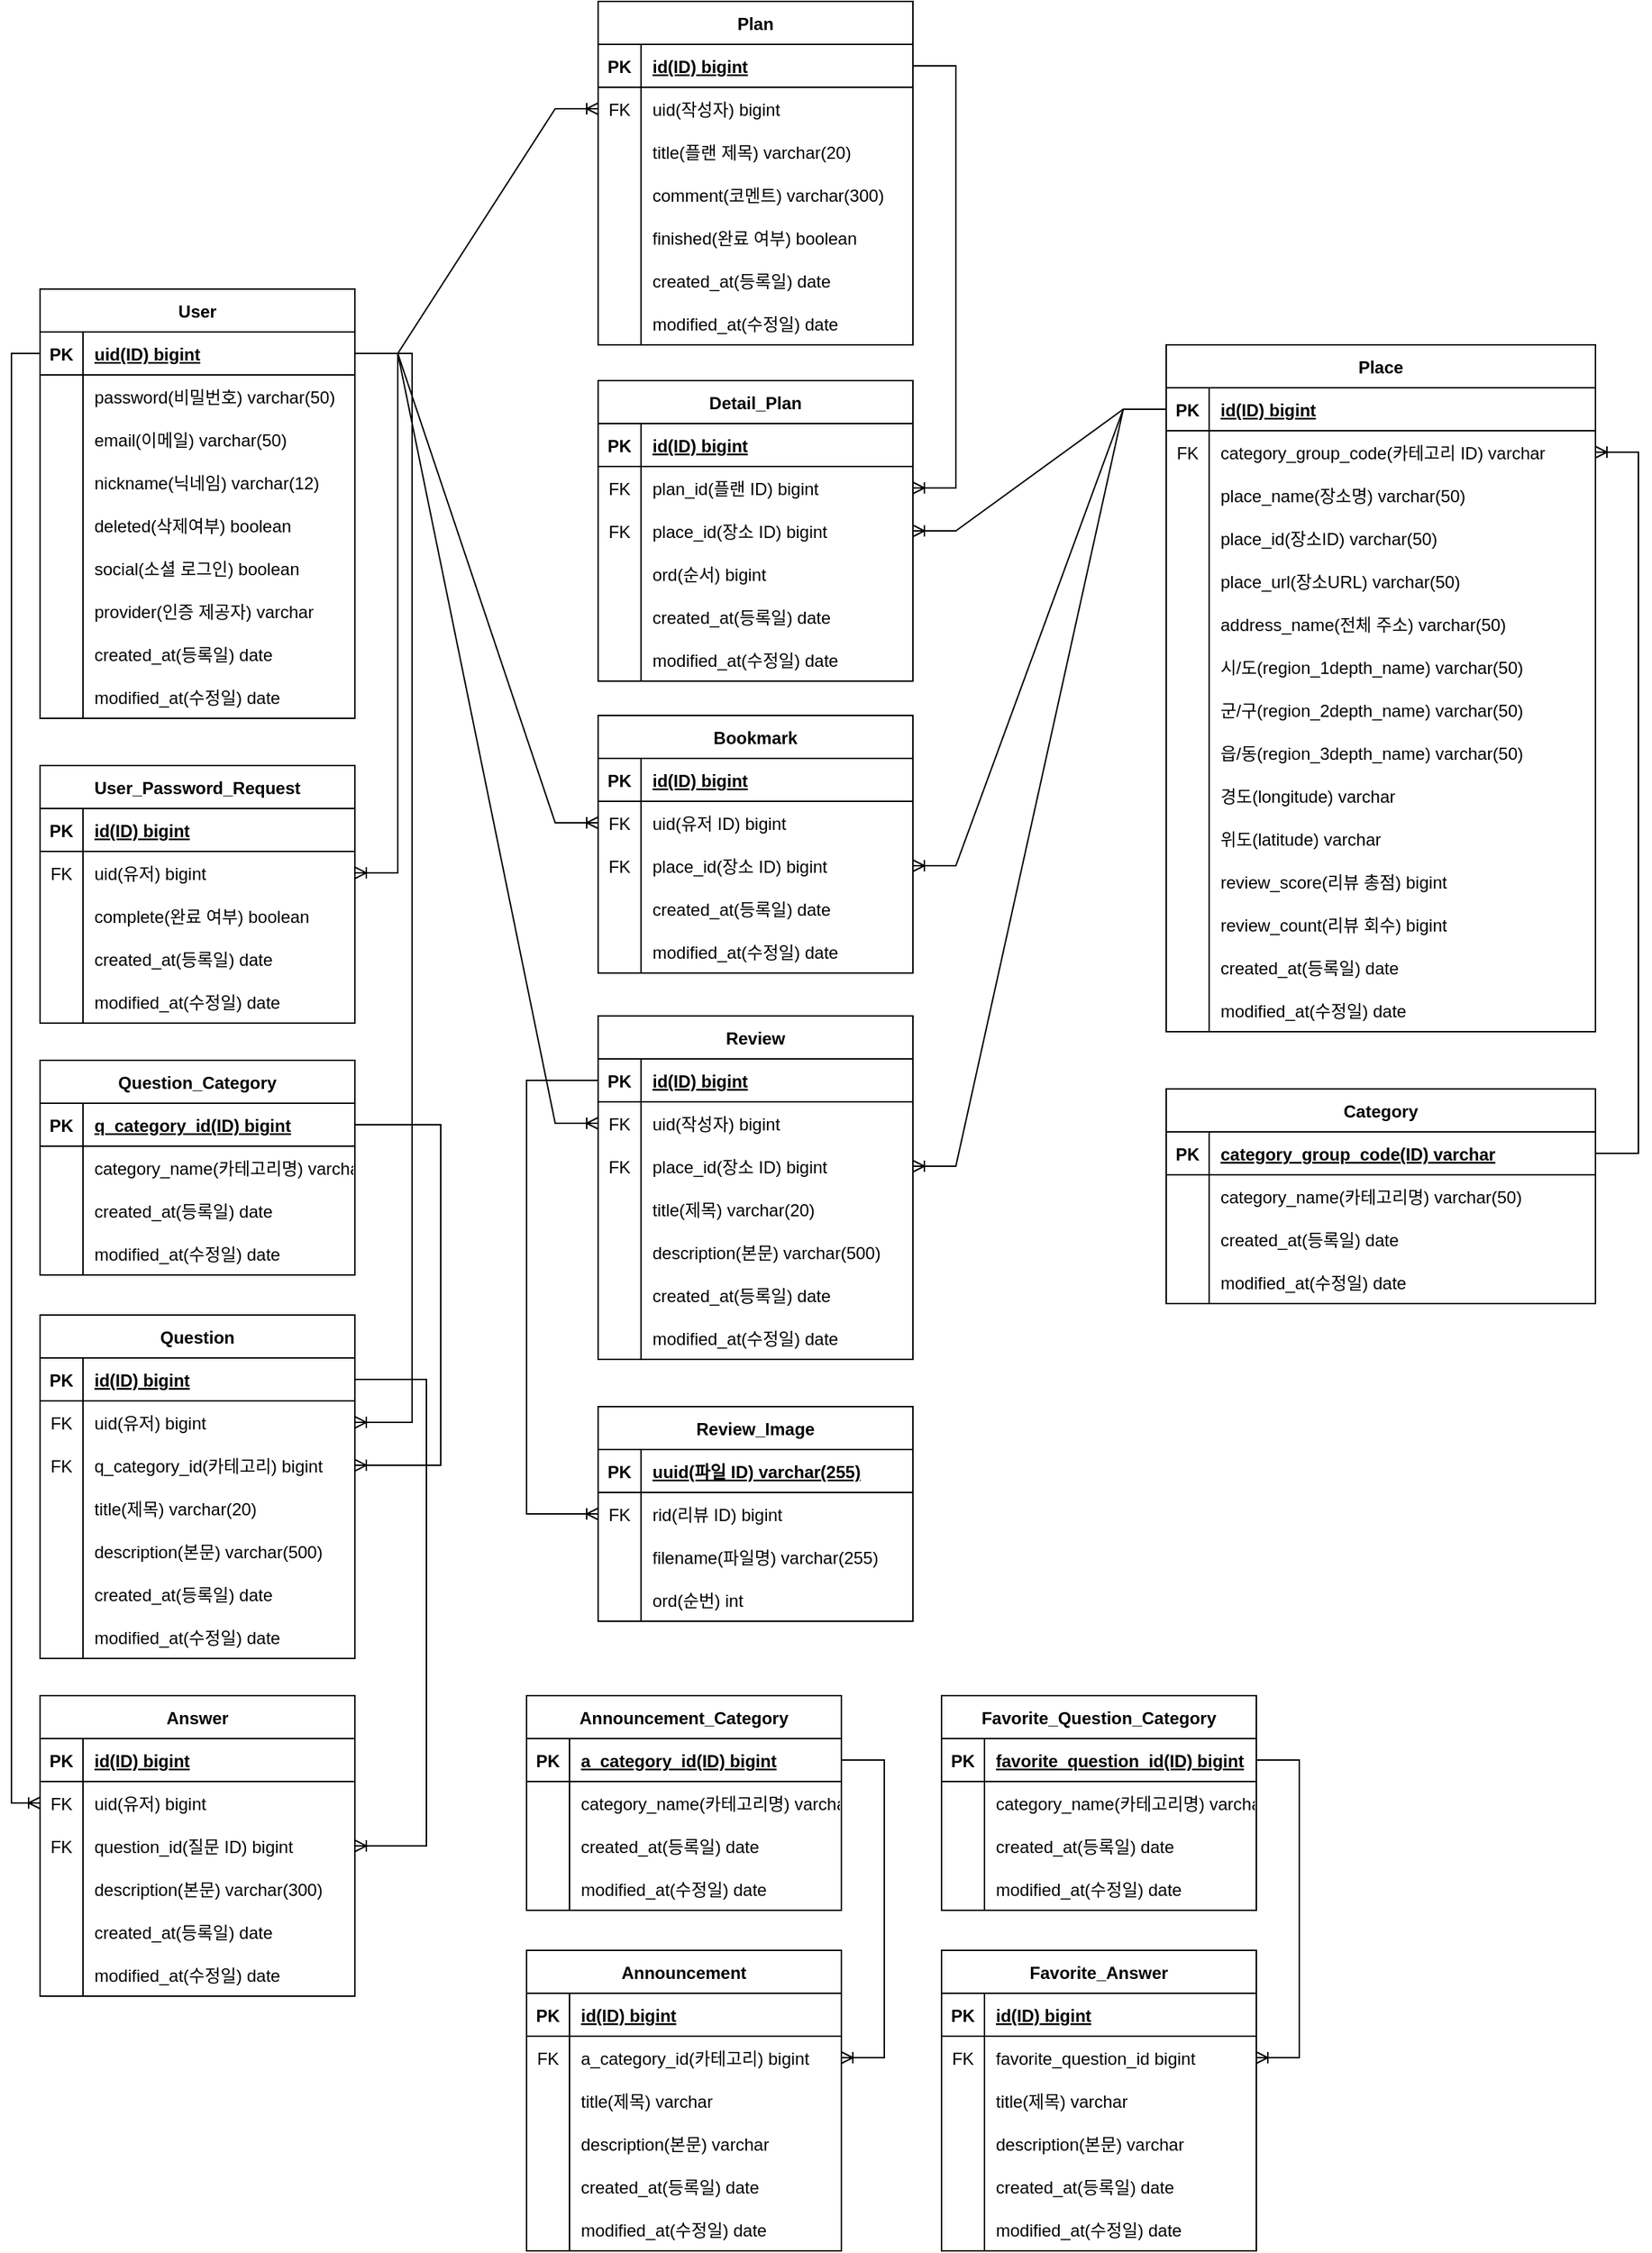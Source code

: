 <mxfile version="21.2.9" type="device">
  <diagram id="C5RBs43oDa-KdzZeNtuy" name="Page-1">
    <mxGraphModel dx="2607" dy="1389" grid="1" gridSize="10" guides="1" tooltips="1" connect="1" arrows="1" fold="1" page="1" pageScale="0.5" pageWidth="827" pageHeight="1169" math="0" shadow="0">
      <root>
        <mxCell id="WIyWlLk6GJQsqaUBKTNV-0" />
        <mxCell id="WIyWlLk6GJQsqaUBKTNV-1" parent="WIyWlLk6GJQsqaUBKTNV-0" />
        <mxCell id="b-i07_85t2MNZCYWRwXk-25" value="User" style="shape=table;startSize=30;container=1;collapsible=1;childLayout=tableLayout;fixedRows=1;rowLines=0;fontStyle=1;align=center;resizeLast=1;" parent="WIyWlLk6GJQsqaUBKTNV-1" vertex="1">
          <mxGeometry x="40" y="227" width="220" height="300" as="geometry" />
        </mxCell>
        <mxCell id="b-i07_85t2MNZCYWRwXk-26" value="" style="shape=tableRow;horizontal=0;startSize=0;swimlaneHead=0;swimlaneBody=0;fillColor=none;collapsible=0;dropTarget=0;points=[[0,0.5],[1,0.5]];portConstraint=eastwest;top=0;left=0;right=0;bottom=1;" parent="b-i07_85t2MNZCYWRwXk-25" vertex="1">
          <mxGeometry y="30" width="220" height="30" as="geometry" />
        </mxCell>
        <mxCell id="b-i07_85t2MNZCYWRwXk-27" value="PK" style="shape=partialRectangle;connectable=0;fillColor=none;top=0;left=0;bottom=0;right=0;fontStyle=1;overflow=hidden;" parent="b-i07_85t2MNZCYWRwXk-26" vertex="1">
          <mxGeometry width="30" height="30" as="geometry">
            <mxRectangle width="30" height="30" as="alternateBounds" />
          </mxGeometry>
        </mxCell>
        <mxCell id="b-i07_85t2MNZCYWRwXk-28" value="uid(ID) bigint" style="shape=partialRectangle;connectable=0;fillColor=none;top=0;left=0;bottom=0;right=0;align=left;spacingLeft=6;fontStyle=5;overflow=hidden;" parent="b-i07_85t2MNZCYWRwXk-26" vertex="1">
          <mxGeometry x="30" width="190" height="30" as="geometry">
            <mxRectangle width="190" height="30" as="alternateBounds" />
          </mxGeometry>
        </mxCell>
        <mxCell id="b-i07_85t2MNZCYWRwXk-29" value="" style="shape=tableRow;horizontal=0;startSize=0;swimlaneHead=0;swimlaneBody=0;fillColor=none;collapsible=0;dropTarget=0;points=[[0,0.5],[1,0.5]];portConstraint=eastwest;top=0;left=0;right=0;bottom=0;" parent="b-i07_85t2MNZCYWRwXk-25" vertex="1">
          <mxGeometry y="60" width="220" height="30" as="geometry" />
        </mxCell>
        <mxCell id="b-i07_85t2MNZCYWRwXk-30" value="" style="shape=partialRectangle;connectable=0;fillColor=none;top=0;left=0;bottom=0;right=0;editable=1;overflow=hidden;" parent="b-i07_85t2MNZCYWRwXk-29" vertex="1">
          <mxGeometry width="30" height="30" as="geometry">
            <mxRectangle width="30" height="30" as="alternateBounds" />
          </mxGeometry>
        </mxCell>
        <mxCell id="b-i07_85t2MNZCYWRwXk-31" value="password(비밀번호) varchar(50)" style="shape=partialRectangle;connectable=0;fillColor=none;top=0;left=0;bottom=0;right=0;align=left;spacingLeft=6;overflow=hidden;" parent="b-i07_85t2MNZCYWRwXk-29" vertex="1">
          <mxGeometry x="30" width="190" height="30" as="geometry">
            <mxRectangle width="190" height="30" as="alternateBounds" />
          </mxGeometry>
        </mxCell>
        <mxCell id="b-i07_85t2MNZCYWRwXk-32" value="" style="shape=tableRow;horizontal=0;startSize=0;swimlaneHead=0;swimlaneBody=0;fillColor=none;collapsible=0;dropTarget=0;points=[[0,0.5],[1,0.5]];portConstraint=eastwest;top=0;left=0;right=0;bottom=0;" parent="b-i07_85t2MNZCYWRwXk-25" vertex="1">
          <mxGeometry y="90" width="220" height="30" as="geometry" />
        </mxCell>
        <mxCell id="b-i07_85t2MNZCYWRwXk-33" value="" style="shape=partialRectangle;connectable=0;fillColor=none;top=0;left=0;bottom=0;right=0;editable=1;overflow=hidden;" parent="b-i07_85t2MNZCYWRwXk-32" vertex="1">
          <mxGeometry width="30" height="30" as="geometry">
            <mxRectangle width="30" height="30" as="alternateBounds" />
          </mxGeometry>
        </mxCell>
        <mxCell id="b-i07_85t2MNZCYWRwXk-34" value="email(이메일) varchar(50)" style="shape=partialRectangle;connectable=0;fillColor=none;top=0;left=0;bottom=0;right=0;align=left;spacingLeft=6;overflow=hidden;" parent="b-i07_85t2MNZCYWRwXk-32" vertex="1">
          <mxGeometry x="30" width="190" height="30" as="geometry">
            <mxRectangle width="190" height="30" as="alternateBounds" />
          </mxGeometry>
        </mxCell>
        <mxCell id="aGRSbxvpwvzESC0ogveM-3" value="" style="shape=tableRow;horizontal=0;startSize=0;swimlaneHead=0;swimlaneBody=0;fillColor=none;collapsible=0;dropTarget=0;points=[[0,0.5],[1,0.5]];portConstraint=eastwest;top=0;left=0;right=0;bottom=0;" parent="b-i07_85t2MNZCYWRwXk-25" vertex="1">
          <mxGeometry y="120" width="220" height="30" as="geometry" />
        </mxCell>
        <mxCell id="aGRSbxvpwvzESC0ogveM-4" value="" style="shape=partialRectangle;connectable=0;fillColor=none;top=0;left=0;bottom=0;right=0;editable=1;overflow=hidden;" parent="aGRSbxvpwvzESC0ogveM-3" vertex="1">
          <mxGeometry width="30" height="30" as="geometry">
            <mxRectangle width="30" height="30" as="alternateBounds" />
          </mxGeometry>
        </mxCell>
        <mxCell id="aGRSbxvpwvzESC0ogveM-5" value="nickname(닉네임) varchar(12)" style="shape=partialRectangle;connectable=0;fillColor=none;top=0;left=0;bottom=0;right=0;align=left;spacingLeft=6;overflow=hidden;" parent="aGRSbxvpwvzESC0ogveM-3" vertex="1">
          <mxGeometry x="30" width="190" height="30" as="geometry">
            <mxRectangle width="190" height="30" as="alternateBounds" />
          </mxGeometry>
        </mxCell>
        <mxCell id="b-i07_85t2MNZCYWRwXk-35" value="" style="shape=tableRow;horizontal=0;startSize=0;swimlaneHead=0;swimlaneBody=0;fillColor=none;collapsible=0;dropTarget=0;points=[[0,0.5],[1,0.5]];portConstraint=eastwest;top=0;left=0;right=0;bottom=0;" parent="b-i07_85t2MNZCYWRwXk-25" vertex="1">
          <mxGeometry y="150" width="220" height="30" as="geometry" />
        </mxCell>
        <mxCell id="b-i07_85t2MNZCYWRwXk-36" value="" style="shape=partialRectangle;connectable=0;fillColor=none;top=0;left=0;bottom=0;right=0;editable=1;overflow=hidden;" parent="b-i07_85t2MNZCYWRwXk-35" vertex="1">
          <mxGeometry width="30" height="30" as="geometry">
            <mxRectangle width="30" height="30" as="alternateBounds" />
          </mxGeometry>
        </mxCell>
        <mxCell id="b-i07_85t2MNZCYWRwXk-37" value="deleted(삭제여부) boolean" style="shape=partialRectangle;connectable=0;fillColor=none;top=0;left=0;bottom=0;right=0;align=left;spacingLeft=6;overflow=hidden;" parent="b-i07_85t2MNZCYWRwXk-35" vertex="1">
          <mxGeometry x="30" width="190" height="30" as="geometry">
            <mxRectangle width="190" height="30" as="alternateBounds" />
          </mxGeometry>
        </mxCell>
        <mxCell id="b-i07_85t2MNZCYWRwXk-38" value="" style="shape=tableRow;horizontal=0;startSize=0;swimlaneHead=0;swimlaneBody=0;fillColor=none;collapsible=0;dropTarget=0;points=[[0,0.5],[1,0.5]];portConstraint=eastwest;top=0;left=0;right=0;bottom=0;" parent="b-i07_85t2MNZCYWRwXk-25" vertex="1">
          <mxGeometry y="180" width="220" height="30" as="geometry" />
        </mxCell>
        <mxCell id="b-i07_85t2MNZCYWRwXk-39" value="" style="shape=partialRectangle;connectable=0;fillColor=none;top=0;left=0;bottom=0;right=0;editable=1;overflow=hidden;" parent="b-i07_85t2MNZCYWRwXk-38" vertex="1">
          <mxGeometry width="30" height="30" as="geometry">
            <mxRectangle width="30" height="30" as="alternateBounds" />
          </mxGeometry>
        </mxCell>
        <mxCell id="b-i07_85t2MNZCYWRwXk-40" value="social(소셜 로그인) boolean" style="shape=partialRectangle;connectable=0;fillColor=none;top=0;left=0;bottom=0;right=0;align=left;spacingLeft=6;overflow=hidden;" parent="b-i07_85t2MNZCYWRwXk-38" vertex="1">
          <mxGeometry x="30" width="190" height="30" as="geometry">
            <mxRectangle width="190" height="30" as="alternateBounds" />
          </mxGeometry>
        </mxCell>
        <mxCell id="yRcvdjMXX7wnjfE-6iGB-0" value="" style="shape=tableRow;horizontal=0;startSize=0;swimlaneHead=0;swimlaneBody=0;fillColor=none;collapsible=0;dropTarget=0;points=[[0,0.5],[1,0.5]];portConstraint=eastwest;top=0;left=0;right=0;bottom=0;" parent="b-i07_85t2MNZCYWRwXk-25" vertex="1">
          <mxGeometry y="210" width="220" height="30" as="geometry" />
        </mxCell>
        <mxCell id="yRcvdjMXX7wnjfE-6iGB-1" value="" style="shape=partialRectangle;connectable=0;fillColor=none;top=0;left=0;bottom=0;right=0;editable=1;overflow=hidden;" parent="yRcvdjMXX7wnjfE-6iGB-0" vertex="1">
          <mxGeometry width="30" height="30" as="geometry">
            <mxRectangle width="30" height="30" as="alternateBounds" />
          </mxGeometry>
        </mxCell>
        <mxCell id="yRcvdjMXX7wnjfE-6iGB-2" value="provider(인증 제공자) varchar" style="shape=partialRectangle;connectable=0;fillColor=none;top=0;left=0;bottom=0;right=0;align=left;spacingLeft=6;overflow=hidden;" parent="yRcvdjMXX7wnjfE-6iGB-0" vertex="1">
          <mxGeometry x="30" width="190" height="30" as="geometry">
            <mxRectangle width="190" height="30" as="alternateBounds" />
          </mxGeometry>
        </mxCell>
        <mxCell id="b-i07_85t2MNZCYWRwXk-41" value="" style="shape=tableRow;horizontal=0;startSize=0;swimlaneHead=0;swimlaneBody=0;fillColor=none;collapsible=0;dropTarget=0;points=[[0,0.5],[1,0.5]];portConstraint=eastwest;top=0;left=0;right=0;bottom=0;" parent="b-i07_85t2MNZCYWRwXk-25" vertex="1">
          <mxGeometry y="240" width="220" height="30" as="geometry" />
        </mxCell>
        <mxCell id="b-i07_85t2MNZCYWRwXk-42" value="" style="shape=partialRectangle;connectable=0;fillColor=none;top=0;left=0;bottom=0;right=0;editable=1;overflow=hidden;" parent="b-i07_85t2MNZCYWRwXk-41" vertex="1">
          <mxGeometry width="30" height="30" as="geometry">
            <mxRectangle width="30" height="30" as="alternateBounds" />
          </mxGeometry>
        </mxCell>
        <mxCell id="b-i07_85t2MNZCYWRwXk-43" value="created_at(등록일) date" style="shape=partialRectangle;connectable=0;fillColor=none;top=0;left=0;bottom=0;right=0;align=left;spacingLeft=6;overflow=hidden;" parent="b-i07_85t2MNZCYWRwXk-41" vertex="1">
          <mxGeometry x="30" width="190" height="30" as="geometry">
            <mxRectangle width="190" height="30" as="alternateBounds" />
          </mxGeometry>
        </mxCell>
        <mxCell id="b-i07_85t2MNZCYWRwXk-44" value="" style="shape=tableRow;horizontal=0;startSize=0;swimlaneHead=0;swimlaneBody=0;fillColor=none;collapsible=0;dropTarget=0;points=[[0,0.5],[1,0.5]];portConstraint=eastwest;top=0;left=0;right=0;bottom=0;" parent="b-i07_85t2MNZCYWRwXk-25" vertex="1">
          <mxGeometry y="270" width="220" height="30" as="geometry" />
        </mxCell>
        <mxCell id="b-i07_85t2MNZCYWRwXk-45" value="" style="shape=partialRectangle;connectable=0;fillColor=none;top=0;left=0;bottom=0;right=0;editable=1;overflow=hidden;" parent="b-i07_85t2MNZCYWRwXk-44" vertex="1">
          <mxGeometry width="30" height="30" as="geometry">
            <mxRectangle width="30" height="30" as="alternateBounds" />
          </mxGeometry>
        </mxCell>
        <mxCell id="b-i07_85t2MNZCYWRwXk-46" value="modified_at(수정일) date" style="shape=partialRectangle;connectable=0;fillColor=none;top=0;left=0;bottom=0;right=0;align=left;spacingLeft=6;overflow=hidden;" parent="b-i07_85t2MNZCYWRwXk-44" vertex="1">
          <mxGeometry x="30" width="190" height="30" as="geometry">
            <mxRectangle width="190" height="30" as="alternateBounds" />
          </mxGeometry>
        </mxCell>
        <mxCell id="b-i07_85t2MNZCYWRwXk-50" value="Plan" style="shape=table;startSize=30;container=1;collapsible=1;childLayout=tableLayout;fixedRows=1;rowLines=0;fontStyle=1;align=center;resizeLast=1;" parent="WIyWlLk6GJQsqaUBKTNV-1" vertex="1">
          <mxGeometry x="430" y="26" width="220" height="240" as="geometry" />
        </mxCell>
        <mxCell id="b-i07_85t2MNZCYWRwXk-51" value="" style="shape=tableRow;horizontal=0;startSize=0;swimlaneHead=0;swimlaneBody=0;fillColor=none;collapsible=0;dropTarget=0;points=[[0,0.5],[1,0.5]];portConstraint=eastwest;top=0;left=0;right=0;bottom=1;" parent="b-i07_85t2MNZCYWRwXk-50" vertex="1">
          <mxGeometry y="30" width="220" height="30" as="geometry" />
        </mxCell>
        <mxCell id="b-i07_85t2MNZCYWRwXk-52" value="PK" style="shape=partialRectangle;connectable=0;fillColor=none;top=0;left=0;bottom=0;right=0;fontStyle=1;overflow=hidden;" parent="b-i07_85t2MNZCYWRwXk-51" vertex="1">
          <mxGeometry width="30" height="30" as="geometry">
            <mxRectangle width="30" height="30" as="alternateBounds" />
          </mxGeometry>
        </mxCell>
        <mxCell id="b-i07_85t2MNZCYWRwXk-53" value="id(ID) bigint" style="shape=partialRectangle;connectable=0;fillColor=none;top=0;left=0;bottom=0;right=0;align=left;spacingLeft=6;fontStyle=5;overflow=hidden;" parent="b-i07_85t2MNZCYWRwXk-51" vertex="1">
          <mxGeometry x="30" width="190" height="30" as="geometry">
            <mxRectangle width="190" height="30" as="alternateBounds" />
          </mxGeometry>
        </mxCell>
        <mxCell id="b-i07_85t2MNZCYWRwXk-54" value="" style="shape=tableRow;horizontal=0;startSize=0;swimlaneHead=0;swimlaneBody=0;fillColor=none;collapsible=0;dropTarget=0;points=[[0,0.5],[1,0.5]];portConstraint=eastwest;top=0;left=0;right=0;bottom=0;" parent="b-i07_85t2MNZCYWRwXk-50" vertex="1">
          <mxGeometry y="60" width="220" height="30" as="geometry" />
        </mxCell>
        <mxCell id="b-i07_85t2MNZCYWRwXk-55" value="FK" style="shape=partialRectangle;connectable=0;fillColor=none;top=0;left=0;bottom=0;right=0;editable=1;overflow=hidden;" parent="b-i07_85t2MNZCYWRwXk-54" vertex="1">
          <mxGeometry width="30" height="30" as="geometry">
            <mxRectangle width="30" height="30" as="alternateBounds" />
          </mxGeometry>
        </mxCell>
        <mxCell id="b-i07_85t2MNZCYWRwXk-56" value="uid(작성자) bigint" style="shape=partialRectangle;connectable=0;fillColor=none;top=0;left=0;bottom=0;right=0;align=left;spacingLeft=6;overflow=hidden;" parent="b-i07_85t2MNZCYWRwXk-54" vertex="1">
          <mxGeometry x="30" width="190" height="30" as="geometry">
            <mxRectangle width="190" height="30" as="alternateBounds" />
          </mxGeometry>
        </mxCell>
        <mxCell id="b-i07_85t2MNZCYWRwXk-57" value="" style="shape=tableRow;horizontal=0;startSize=0;swimlaneHead=0;swimlaneBody=0;fillColor=none;collapsible=0;dropTarget=0;points=[[0,0.5],[1,0.5]];portConstraint=eastwest;top=0;left=0;right=0;bottom=0;" parent="b-i07_85t2MNZCYWRwXk-50" vertex="1">
          <mxGeometry y="90" width="220" height="30" as="geometry" />
        </mxCell>
        <mxCell id="b-i07_85t2MNZCYWRwXk-58" value="" style="shape=partialRectangle;connectable=0;fillColor=none;top=0;left=0;bottom=0;right=0;editable=1;overflow=hidden;" parent="b-i07_85t2MNZCYWRwXk-57" vertex="1">
          <mxGeometry width="30" height="30" as="geometry">
            <mxRectangle width="30" height="30" as="alternateBounds" />
          </mxGeometry>
        </mxCell>
        <mxCell id="b-i07_85t2MNZCYWRwXk-59" value="title(플랜 제목) varchar(20)" style="shape=partialRectangle;connectable=0;fillColor=none;top=0;left=0;bottom=0;right=0;align=left;spacingLeft=6;overflow=hidden;" parent="b-i07_85t2MNZCYWRwXk-57" vertex="1">
          <mxGeometry x="30" width="190" height="30" as="geometry">
            <mxRectangle width="190" height="30" as="alternateBounds" />
          </mxGeometry>
        </mxCell>
        <mxCell id="yRcvdjMXX7wnjfE-6iGB-9" value="" style="shape=tableRow;horizontal=0;startSize=0;swimlaneHead=0;swimlaneBody=0;fillColor=none;collapsible=0;dropTarget=0;points=[[0,0.5],[1,0.5]];portConstraint=eastwest;top=0;left=0;right=0;bottom=0;" parent="b-i07_85t2MNZCYWRwXk-50" vertex="1">
          <mxGeometry y="120" width="220" height="30" as="geometry" />
        </mxCell>
        <mxCell id="yRcvdjMXX7wnjfE-6iGB-10" value="" style="shape=partialRectangle;connectable=0;fillColor=none;top=0;left=0;bottom=0;right=0;editable=1;overflow=hidden;" parent="yRcvdjMXX7wnjfE-6iGB-9" vertex="1">
          <mxGeometry width="30" height="30" as="geometry">
            <mxRectangle width="30" height="30" as="alternateBounds" />
          </mxGeometry>
        </mxCell>
        <mxCell id="yRcvdjMXX7wnjfE-6iGB-11" value="comment(코멘트) varchar(300)" style="shape=partialRectangle;connectable=0;fillColor=none;top=0;left=0;bottom=0;right=0;align=left;spacingLeft=6;overflow=hidden;" parent="yRcvdjMXX7wnjfE-6iGB-9" vertex="1">
          <mxGeometry x="30" width="190" height="30" as="geometry">
            <mxRectangle width="190" height="30" as="alternateBounds" />
          </mxGeometry>
        </mxCell>
        <mxCell id="yRcvdjMXX7wnjfE-6iGB-12" value="" style="shape=tableRow;horizontal=0;startSize=0;swimlaneHead=0;swimlaneBody=0;fillColor=none;collapsible=0;dropTarget=0;points=[[0,0.5],[1,0.5]];portConstraint=eastwest;top=0;left=0;right=0;bottom=0;" parent="b-i07_85t2MNZCYWRwXk-50" vertex="1">
          <mxGeometry y="150" width="220" height="30" as="geometry" />
        </mxCell>
        <mxCell id="yRcvdjMXX7wnjfE-6iGB-13" value="" style="shape=partialRectangle;connectable=0;fillColor=none;top=0;left=0;bottom=0;right=0;editable=1;overflow=hidden;" parent="yRcvdjMXX7wnjfE-6iGB-12" vertex="1">
          <mxGeometry width="30" height="30" as="geometry">
            <mxRectangle width="30" height="30" as="alternateBounds" />
          </mxGeometry>
        </mxCell>
        <mxCell id="yRcvdjMXX7wnjfE-6iGB-14" value="finished(완료 여부) boolean" style="shape=partialRectangle;connectable=0;fillColor=none;top=0;left=0;bottom=0;right=0;align=left;spacingLeft=6;overflow=hidden;" parent="yRcvdjMXX7wnjfE-6iGB-12" vertex="1">
          <mxGeometry x="30" width="190" height="30" as="geometry">
            <mxRectangle width="190" height="30" as="alternateBounds" />
          </mxGeometry>
        </mxCell>
        <mxCell id="b-i07_85t2MNZCYWRwXk-66" value="" style="shape=tableRow;horizontal=0;startSize=0;swimlaneHead=0;swimlaneBody=0;fillColor=none;collapsible=0;dropTarget=0;points=[[0,0.5],[1,0.5]];portConstraint=eastwest;top=0;left=0;right=0;bottom=0;" parent="b-i07_85t2MNZCYWRwXk-50" vertex="1">
          <mxGeometry y="180" width="220" height="30" as="geometry" />
        </mxCell>
        <mxCell id="b-i07_85t2MNZCYWRwXk-67" value="" style="shape=partialRectangle;connectable=0;fillColor=none;top=0;left=0;bottom=0;right=0;editable=1;overflow=hidden;" parent="b-i07_85t2MNZCYWRwXk-66" vertex="1">
          <mxGeometry width="30" height="30" as="geometry">
            <mxRectangle width="30" height="30" as="alternateBounds" />
          </mxGeometry>
        </mxCell>
        <mxCell id="b-i07_85t2MNZCYWRwXk-68" value="created_at(등록일) date" style="shape=partialRectangle;connectable=0;fillColor=none;top=0;left=0;bottom=0;right=0;align=left;spacingLeft=6;overflow=hidden;" parent="b-i07_85t2MNZCYWRwXk-66" vertex="1">
          <mxGeometry x="30" width="190" height="30" as="geometry">
            <mxRectangle width="190" height="30" as="alternateBounds" />
          </mxGeometry>
        </mxCell>
        <mxCell id="b-i07_85t2MNZCYWRwXk-69" value="" style="shape=tableRow;horizontal=0;startSize=0;swimlaneHead=0;swimlaneBody=0;fillColor=none;collapsible=0;dropTarget=0;points=[[0,0.5],[1,0.5]];portConstraint=eastwest;top=0;left=0;right=0;bottom=0;" parent="b-i07_85t2MNZCYWRwXk-50" vertex="1">
          <mxGeometry y="210" width="220" height="30" as="geometry" />
        </mxCell>
        <mxCell id="b-i07_85t2MNZCYWRwXk-70" value="" style="shape=partialRectangle;connectable=0;fillColor=none;top=0;left=0;bottom=0;right=0;editable=1;overflow=hidden;" parent="b-i07_85t2MNZCYWRwXk-69" vertex="1">
          <mxGeometry width="30" height="30" as="geometry">
            <mxRectangle width="30" height="30" as="alternateBounds" />
          </mxGeometry>
        </mxCell>
        <mxCell id="b-i07_85t2MNZCYWRwXk-71" value="modified_at(수정일) date" style="shape=partialRectangle;connectable=0;fillColor=none;top=0;left=0;bottom=0;right=0;align=left;spacingLeft=6;overflow=hidden;" parent="b-i07_85t2MNZCYWRwXk-69" vertex="1">
          <mxGeometry x="30" width="190" height="30" as="geometry">
            <mxRectangle width="190" height="30" as="alternateBounds" />
          </mxGeometry>
        </mxCell>
        <mxCell id="b-i07_85t2MNZCYWRwXk-72" value="Detail_Plan" style="shape=table;startSize=30;container=1;collapsible=1;childLayout=tableLayout;fixedRows=1;rowLines=0;fontStyle=1;align=center;resizeLast=1;" parent="WIyWlLk6GJQsqaUBKTNV-1" vertex="1">
          <mxGeometry x="430" y="291" width="220" height="210" as="geometry" />
        </mxCell>
        <mxCell id="b-i07_85t2MNZCYWRwXk-73" value="" style="shape=tableRow;horizontal=0;startSize=0;swimlaneHead=0;swimlaneBody=0;fillColor=none;collapsible=0;dropTarget=0;points=[[0,0.5],[1,0.5]];portConstraint=eastwest;top=0;left=0;right=0;bottom=1;" parent="b-i07_85t2MNZCYWRwXk-72" vertex="1">
          <mxGeometry y="30" width="220" height="30" as="geometry" />
        </mxCell>
        <mxCell id="b-i07_85t2MNZCYWRwXk-74" value="PK" style="shape=partialRectangle;connectable=0;fillColor=none;top=0;left=0;bottom=0;right=0;fontStyle=1;overflow=hidden;" parent="b-i07_85t2MNZCYWRwXk-73" vertex="1">
          <mxGeometry width="30" height="30" as="geometry">
            <mxRectangle width="30" height="30" as="alternateBounds" />
          </mxGeometry>
        </mxCell>
        <mxCell id="b-i07_85t2MNZCYWRwXk-75" value="id(ID) bigint" style="shape=partialRectangle;connectable=0;fillColor=none;top=0;left=0;bottom=0;right=0;align=left;spacingLeft=6;fontStyle=5;overflow=hidden;" parent="b-i07_85t2MNZCYWRwXk-73" vertex="1">
          <mxGeometry x="30" width="190" height="30" as="geometry">
            <mxRectangle width="190" height="30" as="alternateBounds" />
          </mxGeometry>
        </mxCell>
        <mxCell id="b-i07_85t2MNZCYWRwXk-91" value="" style="shape=tableRow;horizontal=0;startSize=0;swimlaneHead=0;swimlaneBody=0;fillColor=none;collapsible=0;dropTarget=0;points=[[0,0.5],[1,0.5]];portConstraint=eastwest;top=0;left=0;right=0;bottom=0;" parent="b-i07_85t2MNZCYWRwXk-72" vertex="1">
          <mxGeometry y="60" width="220" height="30" as="geometry" />
        </mxCell>
        <mxCell id="b-i07_85t2MNZCYWRwXk-92" value="FK" style="shape=partialRectangle;connectable=0;fillColor=none;top=0;left=0;bottom=0;right=0;editable=1;overflow=hidden;" parent="b-i07_85t2MNZCYWRwXk-91" vertex="1">
          <mxGeometry width="30" height="30" as="geometry">
            <mxRectangle width="30" height="30" as="alternateBounds" />
          </mxGeometry>
        </mxCell>
        <mxCell id="b-i07_85t2MNZCYWRwXk-93" value="plan_id(플랜 ID) bigint" style="shape=partialRectangle;connectable=0;fillColor=none;top=0;left=0;bottom=0;right=0;align=left;spacingLeft=6;overflow=hidden;" parent="b-i07_85t2MNZCYWRwXk-91" vertex="1">
          <mxGeometry x="30" width="190" height="30" as="geometry">
            <mxRectangle width="190" height="30" as="alternateBounds" />
          </mxGeometry>
        </mxCell>
        <mxCell id="b-i07_85t2MNZCYWRwXk-79" value="" style="shape=tableRow;horizontal=0;startSize=0;swimlaneHead=0;swimlaneBody=0;fillColor=none;collapsible=0;dropTarget=0;points=[[0,0.5],[1,0.5]];portConstraint=eastwest;top=0;left=0;right=0;bottom=0;" parent="b-i07_85t2MNZCYWRwXk-72" vertex="1">
          <mxGeometry y="90" width="220" height="30" as="geometry" />
        </mxCell>
        <mxCell id="b-i07_85t2MNZCYWRwXk-80" value="FK" style="shape=partialRectangle;connectable=0;fillColor=none;top=0;left=0;bottom=0;right=0;editable=1;overflow=hidden;" parent="b-i07_85t2MNZCYWRwXk-79" vertex="1">
          <mxGeometry width="30" height="30" as="geometry">
            <mxRectangle width="30" height="30" as="alternateBounds" />
          </mxGeometry>
        </mxCell>
        <mxCell id="b-i07_85t2MNZCYWRwXk-81" value="place_id(장소 ID) bigint" style="shape=partialRectangle;connectable=0;fillColor=none;top=0;left=0;bottom=0;right=0;align=left;spacingLeft=6;overflow=hidden;" parent="b-i07_85t2MNZCYWRwXk-79" vertex="1">
          <mxGeometry x="30" width="190" height="30" as="geometry">
            <mxRectangle width="190" height="30" as="alternateBounds" />
          </mxGeometry>
        </mxCell>
        <mxCell id="b-i07_85t2MNZCYWRwXk-190" value="" style="shape=tableRow;horizontal=0;startSize=0;swimlaneHead=0;swimlaneBody=0;fillColor=none;collapsible=0;dropTarget=0;points=[[0,0.5],[1,0.5]];portConstraint=eastwest;top=0;left=0;right=0;bottom=0;" parent="b-i07_85t2MNZCYWRwXk-72" vertex="1">
          <mxGeometry y="120" width="220" height="30" as="geometry" />
        </mxCell>
        <mxCell id="b-i07_85t2MNZCYWRwXk-191" value="" style="shape=partialRectangle;connectable=0;fillColor=none;top=0;left=0;bottom=0;right=0;editable=1;overflow=hidden;" parent="b-i07_85t2MNZCYWRwXk-190" vertex="1">
          <mxGeometry width="30" height="30" as="geometry">
            <mxRectangle width="30" height="30" as="alternateBounds" />
          </mxGeometry>
        </mxCell>
        <mxCell id="b-i07_85t2MNZCYWRwXk-192" value="ord(순서) bigint" style="shape=partialRectangle;connectable=0;fillColor=none;top=0;left=0;bottom=0;right=0;align=left;spacingLeft=6;overflow=hidden;" parent="b-i07_85t2MNZCYWRwXk-190" vertex="1">
          <mxGeometry x="30" width="190" height="30" as="geometry">
            <mxRectangle width="190" height="30" as="alternateBounds" />
          </mxGeometry>
        </mxCell>
        <mxCell id="b-i07_85t2MNZCYWRwXk-85" value="" style="shape=tableRow;horizontal=0;startSize=0;swimlaneHead=0;swimlaneBody=0;fillColor=none;collapsible=0;dropTarget=0;points=[[0,0.5],[1,0.5]];portConstraint=eastwest;top=0;left=0;right=0;bottom=0;" parent="b-i07_85t2MNZCYWRwXk-72" vertex="1">
          <mxGeometry y="150" width="220" height="30" as="geometry" />
        </mxCell>
        <mxCell id="b-i07_85t2MNZCYWRwXk-86" value="" style="shape=partialRectangle;connectable=0;fillColor=none;top=0;left=0;bottom=0;right=0;editable=1;overflow=hidden;" parent="b-i07_85t2MNZCYWRwXk-85" vertex="1">
          <mxGeometry width="30" height="30" as="geometry">
            <mxRectangle width="30" height="30" as="alternateBounds" />
          </mxGeometry>
        </mxCell>
        <mxCell id="b-i07_85t2MNZCYWRwXk-87" value="created_at(등록일) date" style="shape=partialRectangle;connectable=0;fillColor=none;top=0;left=0;bottom=0;right=0;align=left;spacingLeft=6;overflow=hidden;" parent="b-i07_85t2MNZCYWRwXk-85" vertex="1">
          <mxGeometry x="30" width="190" height="30" as="geometry">
            <mxRectangle width="190" height="30" as="alternateBounds" />
          </mxGeometry>
        </mxCell>
        <mxCell id="b-i07_85t2MNZCYWRwXk-88" value="" style="shape=tableRow;horizontal=0;startSize=0;swimlaneHead=0;swimlaneBody=0;fillColor=none;collapsible=0;dropTarget=0;points=[[0,0.5],[1,0.5]];portConstraint=eastwest;top=0;left=0;right=0;bottom=0;" parent="b-i07_85t2MNZCYWRwXk-72" vertex="1">
          <mxGeometry y="180" width="220" height="30" as="geometry" />
        </mxCell>
        <mxCell id="b-i07_85t2MNZCYWRwXk-89" value="" style="shape=partialRectangle;connectable=0;fillColor=none;top=0;left=0;bottom=0;right=0;editable=1;overflow=hidden;" parent="b-i07_85t2MNZCYWRwXk-88" vertex="1">
          <mxGeometry width="30" height="30" as="geometry">
            <mxRectangle width="30" height="30" as="alternateBounds" />
          </mxGeometry>
        </mxCell>
        <mxCell id="b-i07_85t2MNZCYWRwXk-90" value="modified_at(수정일) date" style="shape=partialRectangle;connectable=0;fillColor=none;top=0;left=0;bottom=0;right=0;align=left;spacingLeft=6;overflow=hidden;" parent="b-i07_85t2MNZCYWRwXk-88" vertex="1">
          <mxGeometry x="30" width="190" height="30" as="geometry">
            <mxRectangle width="190" height="30" as="alternateBounds" />
          </mxGeometry>
        </mxCell>
        <mxCell id="b-i07_85t2MNZCYWRwXk-97" value="Place" style="shape=table;startSize=30;container=1;collapsible=1;childLayout=tableLayout;fixedRows=1;rowLines=0;fontStyle=1;align=center;resizeLast=1;" parent="WIyWlLk6GJQsqaUBKTNV-1" vertex="1">
          <mxGeometry x="827" y="266" width="300" height="480" as="geometry" />
        </mxCell>
        <mxCell id="b-i07_85t2MNZCYWRwXk-98" value="" style="shape=tableRow;horizontal=0;startSize=0;swimlaneHead=0;swimlaneBody=0;fillColor=none;collapsible=0;dropTarget=0;points=[[0,0.5],[1,0.5]];portConstraint=eastwest;top=0;left=0;right=0;bottom=1;" parent="b-i07_85t2MNZCYWRwXk-97" vertex="1">
          <mxGeometry y="30" width="300" height="30" as="geometry" />
        </mxCell>
        <mxCell id="b-i07_85t2MNZCYWRwXk-99" value="PK" style="shape=partialRectangle;connectable=0;fillColor=none;top=0;left=0;bottom=0;right=0;fontStyle=1;overflow=hidden;" parent="b-i07_85t2MNZCYWRwXk-98" vertex="1">
          <mxGeometry width="30" height="30" as="geometry">
            <mxRectangle width="30" height="30" as="alternateBounds" />
          </mxGeometry>
        </mxCell>
        <mxCell id="b-i07_85t2MNZCYWRwXk-100" value="id(ID) bigint" style="shape=partialRectangle;connectable=0;fillColor=none;top=0;left=0;bottom=0;right=0;align=left;spacingLeft=6;fontStyle=5;overflow=hidden;" parent="b-i07_85t2MNZCYWRwXk-98" vertex="1">
          <mxGeometry x="30" width="270" height="30" as="geometry">
            <mxRectangle width="270" height="30" as="alternateBounds" />
          </mxGeometry>
        </mxCell>
        <mxCell id="b-i07_85t2MNZCYWRwXk-101" value="" style="shape=tableRow;horizontal=0;startSize=0;swimlaneHead=0;swimlaneBody=0;fillColor=none;collapsible=0;dropTarget=0;points=[[0,0.5],[1,0.5]];portConstraint=eastwest;top=0;left=0;right=0;bottom=0;" parent="b-i07_85t2MNZCYWRwXk-97" vertex="1">
          <mxGeometry y="60" width="300" height="30" as="geometry" />
        </mxCell>
        <mxCell id="b-i07_85t2MNZCYWRwXk-102" value="FK" style="shape=partialRectangle;connectable=0;fillColor=none;top=0;left=0;bottom=0;right=0;editable=1;overflow=hidden;" parent="b-i07_85t2MNZCYWRwXk-101" vertex="1">
          <mxGeometry width="30" height="30" as="geometry">
            <mxRectangle width="30" height="30" as="alternateBounds" />
          </mxGeometry>
        </mxCell>
        <mxCell id="b-i07_85t2MNZCYWRwXk-103" value="category_group_code(카테고리 ID) varchar" style="shape=partialRectangle;connectable=0;fillColor=none;top=0;left=0;bottom=0;right=0;align=left;spacingLeft=6;overflow=hidden;" parent="b-i07_85t2MNZCYWRwXk-101" vertex="1">
          <mxGeometry x="30" width="270" height="30" as="geometry">
            <mxRectangle width="270" height="30" as="alternateBounds" />
          </mxGeometry>
        </mxCell>
        <mxCell id="b-i07_85t2MNZCYWRwXk-186" value="" style="shape=tableRow;horizontal=0;startSize=0;swimlaneHead=0;swimlaneBody=0;fillColor=none;collapsible=0;dropTarget=0;points=[[0,0.5],[1,0.5]];portConstraint=eastwest;top=0;left=0;right=0;bottom=0;" parent="b-i07_85t2MNZCYWRwXk-97" vertex="1">
          <mxGeometry y="90" width="300" height="30" as="geometry" />
        </mxCell>
        <mxCell id="b-i07_85t2MNZCYWRwXk-187" value="" style="shape=partialRectangle;connectable=0;fillColor=none;top=0;left=0;bottom=0;right=0;editable=1;overflow=hidden;" parent="b-i07_85t2MNZCYWRwXk-186" vertex="1">
          <mxGeometry width="30" height="30" as="geometry">
            <mxRectangle width="30" height="30" as="alternateBounds" />
          </mxGeometry>
        </mxCell>
        <mxCell id="b-i07_85t2MNZCYWRwXk-188" value="place_name(장소명) varchar(50)" style="shape=partialRectangle;connectable=0;fillColor=none;top=0;left=0;bottom=0;right=0;align=left;spacingLeft=6;overflow=hidden;" parent="b-i07_85t2MNZCYWRwXk-186" vertex="1">
          <mxGeometry x="30" width="270" height="30" as="geometry">
            <mxRectangle width="270" height="30" as="alternateBounds" />
          </mxGeometry>
        </mxCell>
        <mxCell id="aGRSbxvpwvzESC0ogveM-0" value="" style="shape=tableRow;horizontal=0;startSize=0;swimlaneHead=0;swimlaneBody=0;fillColor=none;collapsible=0;dropTarget=0;points=[[0,0.5],[1,0.5]];portConstraint=eastwest;top=0;left=0;right=0;bottom=0;" parent="b-i07_85t2MNZCYWRwXk-97" vertex="1">
          <mxGeometry y="120" width="300" height="30" as="geometry" />
        </mxCell>
        <mxCell id="aGRSbxvpwvzESC0ogveM-1" value="" style="shape=partialRectangle;connectable=0;fillColor=none;top=0;left=0;bottom=0;right=0;editable=1;overflow=hidden;" parent="aGRSbxvpwvzESC0ogveM-0" vertex="1">
          <mxGeometry width="30" height="30" as="geometry">
            <mxRectangle width="30" height="30" as="alternateBounds" />
          </mxGeometry>
        </mxCell>
        <mxCell id="aGRSbxvpwvzESC0ogveM-2" value="place_id(장소ID) varchar(50)" style="shape=partialRectangle;connectable=0;fillColor=none;top=0;left=0;bottom=0;right=0;align=left;spacingLeft=6;overflow=hidden;" parent="aGRSbxvpwvzESC0ogveM-0" vertex="1">
          <mxGeometry x="30" width="270" height="30" as="geometry">
            <mxRectangle width="270" height="30" as="alternateBounds" />
          </mxGeometry>
        </mxCell>
        <mxCell id="aGRSbxvpwvzESC0ogveM-40" value="" style="shape=tableRow;horizontal=0;startSize=0;swimlaneHead=0;swimlaneBody=0;fillColor=none;collapsible=0;dropTarget=0;points=[[0,0.5],[1,0.5]];portConstraint=eastwest;top=0;left=0;right=0;bottom=0;" parent="b-i07_85t2MNZCYWRwXk-97" vertex="1">
          <mxGeometry y="150" width="300" height="30" as="geometry" />
        </mxCell>
        <mxCell id="aGRSbxvpwvzESC0ogveM-41" value="" style="shape=partialRectangle;connectable=0;fillColor=none;top=0;left=0;bottom=0;right=0;editable=1;overflow=hidden;" parent="aGRSbxvpwvzESC0ogveM-40" vertex="1">
          <mxGeometry width="30" height="30" as="geometry">
            <mxRectangle width="30" height="30" as="alternateBounds" />
          </mxGeometry>
        </mxCell>
        <mxCell id="aGRSbxvpwvzESC0ogveM-42" value="place_url(장소URL) varchar(50)" style="shape=partialRectangle;connectable=0;fillColor=none;top=0;left=0;bottom=0;right=0;align=left;spacingLeft=6;overflow=hidden;" parent="aGRSbxvpwvzESC0ogveM-40" vertex="1">
          <mxGeometry x="30" width="270" height="30" as="geometry">
            <mxRectangle width="270" height="30" as="alternateBounds" />
          </mxGeometry>
        </mxCell>
        <mxCell id="aGRSbxvpwvzESC0ogveM-34" value="" style="shape=tableRow;horizontal=0;startSize=0;swimlaneHead=0;swimlaneBody=0;fillColor=none;collapsible=0;dropTarget=0;points=[[0,0.5],[1,0.5]];portConstraint=eastwest;top=0;left=0;right=0;bottom=0;" parent="b-i07_85t2MNZCYWRwXk-97" vertex="1">
          <mxGeometry y="180" width="300" height="30" as="geometry" />
        </mxCell>
        <mxCell id="aGRSbxvpwvzESC0ogveM-35" value="" style="shape=partialRectangle;connectable=0;fillColor=none;top=0;left=0;bottom=0;right=0;editable=1;overflow=hidden;" parent="aGRSbxvpwvzESC0ogveM-34" vertex="1">
          <mxGeometry width="30" height="30" as="geometry">
            <mxRectangle width="30" height="30" as="alternateBounds" />
          </mxGeometry>
        </mxCell>
        <mxCell id="aGRSbxvpwvzESC0ogveM-36" value="address_name(전체 주소) varchar(50)" style="shape=partialRectangle;connectable=0;fillColor=none;top=0;left=0;bottom=0;right=0;align=left;spacingLeft=6;overflow=hidden;" parent="aGRSbxvpwvzESC0ogveM-34" vertex="1">
          <mxGeometry x="30" width="270" height="30" as="geometry">
            <mxRectangle width="270" height="30" as="alternateBounds" />
          </mxGeometry>
        </mxCell>
        <mxCell id="b-i07_85t2MNZCYWRwXk-116" value="" style="shape=tableRow;horizontal=0;startSize=0;swimlaneHead=0;swimlaneBody=0;fillColor=none;collapsible=0;dropTarget=0;points=[[0,0.5],[1,0.5]];portConstraint=eastwest;top=0;left=0;right=0;bottom=0;" parent="b-i07_85t2MNZCYWRwXk-97" vertex="1">
          <mxGeometry y="210" width="300" height="30" as="geometry" />
        </mxCell>
        <mxCell id="b-i07_85t2MNZCYWRwXk-117" value="" style="shape=partialRectangle;connectable=0;fillColor=none;top=0;left=0;bottom=0;right=0;editable=1;overflow=hidden;" parent="b-i07_85t2MNZCYWRwXk-116" vertex="1">
          <mxGeometry width="30" height="30" as="geometry">
            <mxRectangle width="30" height="30" as="alternateBounds" />
          </mxGeometry>
        </mxCell>
        <mxCell id="b-i07_85t2MNZCYWRwXk-118" value="시/도(region_1depth_name) varchar(50)" style="shape=partialRectangle;connectable=0;fillColor=none;top=0;left=0;bottom=0;right=0;align=left;spacingLeft=6;overflow=hidden;" parent="b-i07_85t2MNZCYWRwXk-116" vertex="1">
          <mxGeometry x="30" width="270" height="30" as="geometry">
            <mxRectangle width="270" height="30" as="alternateBounds" />
          </mxGeometry>
        </mxCell>
        <mxCell id="b-i07_85t2MNZCYWRwXk-119" value="" style="shape=tableRow;horizontal=0;startSize=0;swimlaneHead=0;swimlaneBody=0;fillColor=none;collapsible=0;dropTarget=0;points=[[0,0.5],[1,0.5]];portConstraint=eastwest;top=0;left=0;right=0;bottom=0;" parent="b-i07_85t2MNZCYWRwXk-97" vertex="1">
          <mxGeometry y="240" width="300" height="30" as="geometry" />
        </mxCell>
        <mxCell id="b-i07_85t2MNZCYWRwXk-120" value="" style="shape=partialRectangle;connectable=0;fillColor=none;top=0;left=0;bottom=0;right=0;editable=1;overflow=hidden;" parent="b-i07_85t2MNZCYWRwXk-119" vertex="1">
          <mxGeometry width="30" height="30" as="geometry">
            <mxRectangle width="30" height="30" as="alternateBounds" />
          </mxGeometry>
        </mxCell>
        <mxCell id="b-i07_85t2MNZCYWRwXk-121" value="군/구(region_2depth_name) varchar(50)" style="shape=partialRectangle;connectable=0;fillColor=none;top=0;left=0;bottom=0;right=0;align=left;spacingLeft=6;overflow=hidden;" parent="b-i07_85t2MNZCYWRwXk-119" vertex="1">
          <mxGeometry x="30" width="270" height="30" as="geometry">
            <mxRectangle width="270" height="30" as="alternateBounds" />
          </mxGeometry>
        </mxCell>
        <mxCell id="b-i07_85t2MNZCYWRwXk-122" value="" style="shape=tableRow;horizontal=0;startSize=0;swimlaneHead=0;swimlaneBody=0;fillColor=none;collapsible=0;dropTarget=0;points=[[0,0.5],[1,0.5]];portConstraint=eastwest;top=0;left=0;right=0;bottom=0;" parent="b-i07_85t2MNZCYWRwXk-97" vertex="1">
          <mxGeometry y="270" width="300" height="30" as="geometry" />
        </mxCell>
        <mxCell id="b-i07_85t2MNZCYWRwXk-123" value="" style="shape=partialRectangle;connectable=0;fillColor=none;top=0;left=0;bottom=0;right=0;editable=1;overflow=hidden;" parent="b-i07_85t2MNZCYWRwXk-122" vertex="1">
          <mxGeometry width="30" height="30" as="geometry">
            <mxRectangle width="30" height="30" as="alternateBounds" />
          </mxGeometry>
        </mxCell>
        <mxCell id="b-i07_85t2MNZCYWRwXk-124" value="읍/동(region_3depth_name) varchar(50)" style="shape=partialRectangle;connectable=0;fillColor=none;top=0;left=0;bottom=0;right=0;align=left;spacingLeft=6;overflow=hidden;" parent="b-i07_85t2MNZCYWRwXk-122" vertex="1">
          <mxGeometry x="30" width="270" height="30" as="geometry">
            <mxRectangle width="270" height="30" as="alternateBounds" />
          </mxGeometry>
        </mxCell>
        <mxCell id="b-i07_85t2MNZCYWRwXk-125" value="" style="shape=tableRow;horizontal=0;startSize=0;swimlaneHead=0;swimlaneBody=0;fillColor=none;collapsible=0;dropTarget=0;points=[[0,0.5],[1,0.5]];portConstraint=eastwest;top=0;left=0;right=0;bottom=0;" parent="b-i07_85t2MNZCYWRwXk-97" vertex="1">
          <mxGeometry y="300" width="300" height="30" as="geometry" />
        </mxCell>
        <mxCell id="b-i07_85t2MNZCYWRwXk-126" value="" style="shape=partialRectangle;connectable=0;fillColor=none;top=0;left=0;bottom=0;right=0;editable=1;overflow=hidden;" parent="b-i07_85t2MNZCYWRwXk-125" vertex="1">
          <mxGeometry width="30" height="30" as="geometry">
            <mxRectangle width="30" height="30" as="alternateBounds" />
          </mxGeometry>
        </mxCell>
        <mxCell id="b-i07_85t2MNZCYWRwXk-127" value="경도(longitude) varchar" style="shape=partialRectangle;connectable=0;fillColor=none;top=0;left=0;bottom=0;right=0;align=left;spacingLeft=6;overflow=hidden;" parent="b-i07_85t2MNZCYWRwXk-125" vertex="1">
          <mxGeometry x="30" width="270" height="30" as="geometry">
            <mxRectangle width="270" height="30" as="alternateBounds" />
          </mxGeometry>
        </mxCell>
        <mxCell id="aGRSbxvpwvzESC0ogveM-37" value="" style="shape=tableRow;horizontal=0;startSize=0;swimlaneHead=0;swimlaneBody=0;fillColor=none;collapsible=0;dropTarget=0;points=[[0,0.5],[1,0.5]];portConstraint=eastwest;top=0;left=0;right=0;bottom=0;" parent="b-i07_85t2MNZCYWRwXk-97" vertex="1">
          <mxGeometry y="330" width="300" height="30" as="geometry" />
        </mxCell>
        <mxCell id="aGRSbxvpwvzESC0ogveM-38" value="" style="shape=partialRectangle;connectable=0;fillColor=none;top=0;left=0;bottom=0;right=0;editable=1;overflow=hidden;" parent="aGRSbxvpwvzESC0ogveM-37" vertex="1">
          <mxGeometry width="30" height="30" as="geometry">
            <mxRectangle width="30" height="30" as="alternateBounds" />
          </mxGeometry>
        </mxCell>
        <mxCell id="aGRSbxvpwvzESC0ogveM-39" value="위도(latitude) varchar" style="shape=partialRectangle;connectable=0;fillColor=none;top=0;left=0;bottom=0;right=0;align=left;spacingLeft=6;overflow=hidden;" parent="aGRSbxvpwvzESC0ogveM-37" vertex="1">
          <mxGeometry x="30" width="270" height="30" as="geometry">
            <mxRectangle width="270" height="30" as="alternateBounds" />
          </mxGeometry>
        </mxCell>
        <mxCell id="b-i07_85t2MNZCYWRwXk-104" value="" style="shape=tableRow;horizontal=0;startSize=0;swimlaneHead=0;swimlaneBody=0;fillColor=none;collapsible=0;dropTarget=0;points=[[0,0.5],[1,0.5]];portConstraint=eastwest;top=0;left=0;right=0;bottom=0;" parent="b-i07_85t2MNZCYWRwXk-97" vertex="1">
          <mxGeometry y="360" width="300" height="30" as="geometry" />
        </mxCell>
        <mxCell id="b-i07_85t2MNZCYWRwXk-105" value="" style="shape=partialRectangle;connectable=0;fillColor=none;top=0;left=0;bottom=0;right=0;editable=1;overflow=hidden;" parent="b-i07_85t2MNZCYWRwXk-104" vertex="1">
          <mxGeometry width="30" height="30" as="geometry">
            <mxRectangle width="30" height="30" as="alternateBounds" />
          </mxGeometry>
        </mxCell>
        <mxCell id="b-i07_85t2MNZCYWRwXk-106" value="review_score(리뷰 총점) bigint" style="shape=partialRectangle;connectable=0;fillColor=none;top=0;left=0;bottom=0;right=0;align=left;spacingLeft=6;overflow=hidden;" parent="b-i07_85t2MNZCYWRwXk-104" vertex="1">
          <mxGeometry x="30" width="270" height="30" as="geometry">
            <mxRectangle width="270" height="30" as="alternateBounds" />
          </mxGeometry>
        </mxCell>
        <mxCell id="b-i07_85t2MNZCYWRwXk-113" value="" style="shape=tableRow;horizontal=0;startSize=0;swimlaneHead=0;swimlaneBody=0;fillColor=none;collapsible=0;dropTarget=0;points=[[0,0.5],[1,0.5]];portConstraint=eastwest;top=0;left=0;right=0;bottom=0;" parent="b-i07_85t2MNZCYWRwXk-97" vertex="1">
          <mxGeometry y="390" width="300" height="30" as="geometry" />
        </mxCell>
        <mxCell id="b-i07_85t2MNZCYWRwXk-114" value="" style="shape=partialRectangle;connectable=0;fillColor=none;top=0;left=0;bottom=0;right=0;editable=1;overflow=hidden;" parent="b-i07_85t2MNZCYWRwXk-113" vertex="1">
          <mxGeometry width="30" height="30" as="geometry">
            <mxRectangle width="30" height="30" as="alternateBounds" />
          </mxGeometry>
        </mxCell>
        <mxCell id="b-i07_85t2MNZCYWRwXk-115" value="review_count(리뷰 회수) bigint" style="shape=partialRectangle;connectable=0;fillColor=none;top=0;left=0;bottom=0;right=0;align=left;spacingLeft=6;overflow=hidden;" parent="b-i07_85t2MNZCYWRwXk-113" vertex="1">
          <mxGeometry x="30" width="270" height="30" as="geometry">
            <mxRectangle width="270" height="30" as="alternateBounds" />
          </mxGeometry>
        </mxCell>
        <mxCell id="b-i07_85t2MNZCYWRwXk-107" value="" style="shape=tableRow;horizontal=0;startSize=0;swimlaneHead=0;swimlaneBody=0;fillColor=none;collapsible=0;dropTarget=0;points=[[0,0.5],[1,0.5]];portConstraint=eastwest;top=0;left=0;right=0;bottom=0;" parent="b-i07_85t2MNZCYWRwXk-97" vertex="1">
          <mxGeometry y="420" width="300" height="30" as="geometry" />
        </mxCell>
        <mxCell id="b-i07_85t2MNZCYWRwXk-108" value="" style="shape=partialRectangle;connectable=0;fillColor=none;top=0;left=0;bottom=0;right=0;editable=1;overflow=hidden;" parent="b-i07_85t2MNZCYWRwXk-107" vertex="1">
          <mxGeometry width="30" height="30" as="geometry">
            <mxRectangle width="30" height="30" as="alternateBounds" />
          </mxGeometry>
        </mxCell>
        <mxCell id="b-i07_85t2MNZCYWRwXk-109" value="created_at(등록일) date" style="shape=partialRectangle;connectable=0;fillColor=none;top=0;left=0;bottom=0;right=0;align=left;spacingLeft=6;overflow=hidden;" parent="b-i07_85t2MNZCYWRwXk-107" vertex="1">
          <mxGeometry x="30" width="270" height="30" as="geometry">
            <mxRectangle width="270" height="30" as="alternateBounds" />
          </mxGeometry>
        </mxCell>
        <mxCell id="b-i07_85t2MNZCYWRwXk-110" value="" style="shape=tableRow;horizontal=0;startSize=0;swimlaneHead=0;swimlaneBody=0;fillColor=none;collapsible=0;dropTarget=0;points=[[0,0.5],[1,0.5]];portConstraint=eastwest;top=0;left=0;right=0;bottom=0;" parent="b-i07_85t2MNZCYWRwXk-97" vertex="1">
          <mxGeometry y="450" width="300" height="30" as="geometry" />
        </mxCell>
        <mxCell id="b-i07_85t2MNZCYWRwXk-111" value="" style="shape=partialRectangle;connectable=0;fillColor=none;top=0;left=0;bottom=0;right=0;editable=1;overflow=hidden;" parent="b-i07_85t2MNZCYWRwXk-110" vertex="1">
          <mxGeometry width="30" height="30" as="geometry">
            <mxRectangle width="30" height="30" as="alternateBounds" />
          </mxGeometry>
        </mxCell>
        <mxCell id="b-i07_85t2MNZCYWRwXk-112" value="modified_at(수정일) date" style="shape=partialRectangle;connectable=0;fillColor=none;top=0;left=0;bottom=0;right=0;align=left;spacingLeft=6;overflow=hidden;" parent="b-i07_85t2MNZCYWRwXk-110" vertex="1">
          <mxGeometry x="30" width="270" height="30" as="geometry">
            <mxRectangle width="270" height="30" as="alternateBounds" />
          </mxGeometry>
        </mxCell>
        <mxCell id="b-i07_85t2MNZCYWRwXk-128" value="Review" style="shape=table;startSize=30;container=1;collapsible=1;childLayout=tableLayout;fixedRows=1;rowLines=0;fontStyle=1;align=center;resizeLast=1;" parent="WIyWlLk6GJQsqaUBKTNV-1" vertex="1">
          <mxGeometry x="430" y="735" width="220" height="240" as="geometry" />
        </mxCell>
        <mxCell id="b-i07_85t2MNZCYWRwXk-129" value="" style="shape=tableRow;horizontal=0;startSize=0;swimlaneHead=0;swimlaneBody=0;fillColor=none;collapsible=0;dropTarget=0;points=[[0,0.5],[1,0.5]];portConstraint=eastwest;top=0;left=0;right=0;bottom=1;" parent="b-i07_85t2MNZCYWRwXk-128" vertex="1">
          <mxGeometry y="30" width="220" height="30" as="geometry" />
        </mxCell>
        <mxCell id="b-i07_85t2MNZCYWRwXk-130" value="PK" style="shape=partialRectangle;connectable=0;fillColor=none;top=0;left=0;bottom=0;right=0;fontStyle=1;overflow=hidden;" parent="b-i07_85t2MNZCYWRwXk-129" vertex="1">
          <mxGeometry width="30" height="30" as="geometry">
            <mxRectangle width="30" height="30" as="alternateBounds" />
          </mxGeometry>
        </mxCell>
        <mxCell id="b-i07_85t2MNZCYWRwXk-131" value="id(ID) bigint" style="shape=partialRectangle;connectable=0;fillColor=none;top=0;left=0;bottom=0;right=0;align=left;spacingLeft=6;fontStyle=5;overflow=hidden;" parent="b-i07_85t2MNZCYWRwXk-129" vertex="1">
          <mxGeometry x="30" width="190" height="30" as="geometry">
            <mxRectangle width="190" height="30" as="alternateBounds" />
          </mxGeometry>
        </mxCell>
        <mxCell id="b-i07_85t2MNZCYWRwXk-132" value="" style="shape=tableRow;horizontal=0;startSize=0;swimlaneHead=0;swimlaneBody=0;fillColor=none;collapsible=0;dropTarget=0;points=[[0,0.5],[1,0.5]];portConstraint=eastwest;top=0;left=0;right=0;bottom=0;" parent="b-i07_85t2MNZCYWRwXk-128" vertex="1">
          <mxGeometry y="60" width="220" height="30" as="geometry" />
        </mxCell>
        <mxCell id="b-i07_85t2MNZCYWRwXk-133" value="FK" style="shape=partialRectangle;connectable=0;fillColor=none;top=0;left=0;bottom=0;right=0;editable=1;overflow=hidden;" parent="b-i07_85t2MNZCYWRwXk-132" vertex="1">
          <mxGeometry width="30" height="30" as="geometry">
            <mxRectangle width="30" height="30" as="alternateBounds" />
          </mxGeometry>
        </mxCell>
        <mxCell id="b-i07_85t2MNZCYWRwXk-134" value="uid(작성자) bigint" style="shape=partialRectangle;connectable=0;fillColor=none;top=0;left=0;bottom=0;right=0;align=left;spacingLeft=6;overflow=hidden;" parent="b-i07_85t2MNZCYWRwXk-132" vertex="1">
          <mxGeometry x="30" width="190" height="30" as="geometry">
            <mxRectangle width="190" height="30" as="alternateBounds" />
          </mxGeometry>
        </mxCell>
        <mxCell id="b-i07_85t2MNZCYWRwXk-135" value="" style="shape=tableRow;horizontal=0;startSize=0;swimlaneHead=0;swimlaneBody=0;fillColor=none;collapsible=0;dropTarget=0;points=[[0,0.5],[1,0.5]];portConstraint=eastwest;top=0;left=0;right=0;bottom=0;" parent="b-i07_85t2MNZCYWRwXk-128" vertex="1">
          <mxGeometry y="90" width="220" height="30" as="geometry" />
        </mxCell>
        <mxCell id="b-i07_85t2MNZCYWRwXk-136" value="FK" style="shape=partialRectangle;connectable=0;fillColor=none;top=0;left=0;bottom=0;right=0;editable=1;overflow=hidden;" parent="b-i07_85t2MNZCYWRwXk-135" vertex="1">
          <mxGeometry width="30" height="30" as="geometry">
            <mxRectangle width="30" height="30" as="alternateBounds" />
          </mxGeometry>
        </mxCell>
        <mxCell id="b-i07_85t2MNZCYWRwXk-137" value="place_id(장소 ID) bigint" style="shape=partialRectangle;connectable=0;fillColor=none;top=0;left=0;bottom=0;right=0;align=left;spacingLeft=6;overflow=hidden;" parent="b-i07_85t2MNZCYWRwXk-135" vertex="1">
          <mxGeometry x="30" width="190" height="30" as="geometry">
            <mxRectangle width="190" height="30" as="alternateBounds" />
          </mxGeometry>
        </mxCell>
        <mxCell id="b-i07_85t2MNZCYWRwXk-138" value="" style="shape=tableRow;horizontal=0;startSize=0;swimlaneHead=0;swimlaneBody=0;fillColor=none;collapsible=0;dropTarget=0;points=[[0,0.5],[1,0.5]];portConstraint=eastwest;top=0;left=0;right=0;bottom=0;" parent="b-i07_85t2MNZCYWRwXk-128" vertex="1">
          <mxGeometry y="120" width="220" height="30" as="geometry" />
        </mxCell>
        <mxCell id="b-i07_85t2MNZCYWRwXk-139" value="" style="shape=partialRectangle;connectable=0;fillColor=none;top=0;left=0;bottom=0;right=0;editable=1;overflow=hidden;" parent="b-i07_85t2MNZCYWRwXk-138" vertex="1">
          <mxGeometry width="30" height="30" as="geometry">
            <mxRectangle width="30" height="30" as="alternateBounds" />
          </mxGeometry>
        </mxCell>
        <mxCell id="b-i07_85t2MNZCYWRwXk-140" value="title(제목) varchar(20)" style="shape=partialRectangle;connectable=0;fillColor=none;top=0;left=0;bottom=0;right=0;align=left;spacingLeft=6;overflow=hidden;" parent="b-i07_85t2MNZCYWRwXk-138" vertex="1">
          <mxGeometry x="30" width="190" height="30" as="geometry">
            <mxRectangle width="190" height="30" as="alternateBounds" />
          </mxGeometry>
        </mxCell>
        <mxCell id="yRcvdjMXX7wnjfE-6iGB-6" value="" style="shape=tableRow;horizontal=0;startSize=0;swimlaneHead=0;swimlaneBody=0;fillColor=none;collapsible=0;dropTarget=0;points=[[0,0.5],[1,0.5]];portConstraint=eastwest;top=0;left=0;right=0;bottom=0;" parent="b-i07_85t2MNZCYWRwXk-128" vertex="1">
          <mxGeometry y="150" width="220" height="30" as="geometry" />
        </mxCell>
        <mxCell id="yRcvdjMXX7wnjfE-6iGB-7" value="" style="shape=partialRectangle;connectable=0;fillColor=none;top=0;left=0;bottom=0;right=0;editable=1;overflow=hidden;" parent="yRcvdjMXX7wnjfE-6iGB-6" vertex="1">
          <mxGeometry width="30" height="30" as="geometry">
            <mxRectangle width="30" height="30" as="alternateBounds" />
          </mxGeometry>
        </mxCell>
        <mxCell id="yRcvdjMXX7wnjfE-6iGB-8" value="description(본문) varchar(500)" style="shape=partialRectangle;connectable=0;fillColor=none;top=0;left=0;bottom=0;right=0;align=left;spacingLeft=6;overflow=hidden;" parent="yRcvdjMXX7wnjfE-6iGB-6" vertex="1">
          <mxGeometry x="30" width="190" height="30" as="geometry">
            <mxRectangle width="190" height="30" as="alternateBounds" />
          </mxGeometry>
        </mxCell>
        <mxCell id="yRcvdjMXX7wnjfE-6iGB-3" value="" style="shape=tableRow;horizontal=0;startSize=0;swimlaneHead=0;swimlaneBody=0;fillColor=none;collapsible=0;dropTarget=0;points=[[0,0.5],[1,0.5]];portConstraint=eastwest;top=0;left=0;right=0;bottom=0;" parent="b-i07_85t2MNZCYWRwXk-128" vertex="1">
          <mxGeometry y="180" width="220" height="30" as="geometry" />
        </mxCell>
        <mxCell id="yRcvdjMXX7wnjfE-6iGB-4" value="" style="shape=partialRectangle;connectable=0;fillColor=none;top=0;left=0;bottom=0;right=0;editable=1;overflow=hidden;" parent="yRcvdjMXX7wnjfE-6iGB-3" vertex="1">
          <mxGeometry width="30" height="30" as="geometry">
            <mxRectangle width="30" height="30" as="alternateBounds" />
          </mxGeometry>
        </mxCell>
        <mxCell id="yRcvdjMXX7wnjfE-6iGB-5" value="created_at(등록일) date" style="shape=partialRectangle;connectable=0;fillColor=none;top=0;left=0;bottom=0;right=0;align=left;spacingLeft=6;overflow=hidden;" parent="yRcvdjMXX7wnjfE-6iGB-3" vertex="1">
          <mxGeometry x="30" width="190" height="30" as="geometry">
            <mxRectangle width="190" height="30" as="alternateBounds" />
          </mxGeometry>
        </mxCell>
        <mxCell id="b-i07_85t2MNZCYWRwXk-141" value="" style="shape=tableRow;horizontal=0;startSize=0;swimlaneHead=0;swimlaneBody=0;fillColor=none;collapsible=0;dropTarget=0;points=[[0,0.5],[1,0.5]];portConstraint=eastwest;top=0;left=0;right=0;bottom=0;" parent="b-i07_85t2MNZCYWRwXk-128" vertex="1">
          <mxGeometry y="210" width="220" height="30" as="geometry" />
        </mxCell>
        <mxCell id="b-i07_85t2MNZCYWRwXk-142" value="" style="shape=partialRectangle;connectable=0;fillColor=none;top=0;left=0;bottom=0;right=0;editable=1;overflow=hidden;" parent="b-i07_85t2MNZCYWRwXk-141" vertex="1">
          <mxGeometry width="30" height="30" as="geometry">
            <mxRectangle width="30" height="30" as="alternateBounds" />
          </mxGeometry>
        </mxCell>
        <mxCell id="b-i07_85t2MNZCYWRwXk-143" value="modified_at(수정일) date" style="shape=partialRectangle;connectable=0;fillColor=none;top=0;left=0;bottom=0;right=0;align=left;spacingLeft=6;overflow=hidden;" parent="b-i07_85t2MNZCYWRwXk-141" vertex="1">
          <mxGeometry x="30" width="190" height="30" as="geometry">
            <mxRectangle width="190" height="30" as="alternateBounds" />
          </mxGeometry>
        </mxCell>
        <mxCell id="b-i07_85t2MNZCYWRwXk-147" value="Category" style="shape=table;startSize=30;container=1;collapsible=1;childLayout=tableLayout;fixedRows=1;rowLines=0;fontStyle=1;align=center;resizeLast=1;" parent="WIyWlLk6GJQsqaUBKTNV-1" vertex="1">
          <mxGeometry x="827" y="786" width="300" height="150" as="geometry" />
        </mxCell>
        <mxCell id="b-i07_85t2MNZCYWRwXk-148" value="" style="shape=tableRow;horizontal=0;startSize=0;swimlaneHead=0;swimlaneBody=0;fillColor=none;collapsible=0;dropTarget=0;points=[[0,0.5],[1,0.5]];portConstraint=eastwest;top=0;left=0;right=0;bottom=1;" parent="b-i07_85t2MNZCYWRwXk-147" vertex="1">
          <mxGeometry y="30" width="300" height="30" as="geometry" />
        </mxCell>
        <mxCell id="b-i07_85t2MNZCYWRwXk-149" value="PK" style="shape=partialRectangle;connectable=0;fillColor=none;top=0;left=0;bottom=0;right=0;fontStyle=1;overflow=hidden;" parent="b-i07_85t2MNZCYWRwXk-148" vertex="1">
          <mxGeometry width="30" height="30" as="geometry">
            <mxRectangle width="30" height="30" as="alternateBounds" />
          </mxGeometry>
        </mxCell>
        <mxCell id="b-i07_85t2MNZCYWRwXk-150" value="category_group_code(ID) varchar" style="shape=partialRectangle;connectable=0;fillColor=none;top=0;left=0;bottom=0;right=0;align=left;spacingLeft=6;fontStyle=5;overflow=hidden;" parent="b-i07_85t2MNZCYWRwXk-148" vertex="1">
          <mxGeometry x="30" width="270" height="30" as="geometry">
            <mxRectangle width="270" height="30" as="alternateBounds" />
          </mxGeometry>
        </mxCell>
        <mxCell id="b-i07_85t2MNZCYWRwXk-151" value="" style="shape=tableRow;horizontal=0;startSize=0;swimlaneHead=0;swimlaneBody=0;fillColor=none;collapsible=0;dropTarget=0;points=[[0,0.5],[1,0.5]];portConstraint=eastwest;top=0;left=0;right=0;bottom=0;" parent="b-i07_85t2MNZCYWRwXk-147" vertex="1">
          <mxGeometry y="60" width="300" height="30" as="geometry" />
        </mxCell>
        <mxCell id="b-i07_85t2MNZCYWRwXk-152" value="" style="shape=partialRectangle;connectable=0;fillColor=none;top=0;left=0;bottom=0;right=0;editable=1;overflow=hidden;" parent="b-i07_85t2MNZCYWRwXk-151" vertex="1">
          <mxGeometry width="30" height="30" as="geometry">
            <mxRectangle width="30" height="30" as="alternateBounds" />
          </mxGeometry>
        </mxCell>
        <mxCell id="b-i07_85t2MNZCYWRwXk-153" value="category_name(카테고리명) varchar(50)" style="shape=partialRectangle;connectable=0;fillColor=none;top=0;left=0;bottom=0;right=0;align=left;spacingLeft=6;overflow=hidden;" parent="b-i07_85t2MNZCYWRwXk-151" vertex="1">
          <mxGeometry x="30" width="270" height="30" as="geometry">
            <mxRectangle width="270" height="30" as="alternateBounds" />
          </mxGeometry>
        </mxCell>
        <mxCell id="b-i07_85t2MNZCYWRwXk-175" value="" style="shape=tableRow;horizontal=0;startSize=0;swimlaneHead=0;swimlaneBody=0;fillColor=none;collapsible=0;dropTarget=0;points=[[0,0.5],[1,0.5]];portConstraint=eastwest;top=0;left=0;right=0;bottom=0;" parent="b-i07_85t2MNZCYWRwXk-147" vertex="1">
          <mxGeometry y="90" width="300" height="30" as="geometry" />
        </mxCell>
        <mxCell id="b-i07_85t2MNZCYWRwXk-176" value="" style="shape=partialRectangle;connectable=0;fillColor=none;top=0;left=0;bottom=0;right=0;editable=1;overflow=hidden;" parent="b-i07_85t2MNZCYWRwXk-175" vertex="1">
          <mxGeometry width="30" height="30" as="geometry">
            <mxRectangle width="30" height="30" as="alternateBounds" />
          </mxGeometry>
        </mxCell>
        <mxCell id="b-i07_85t2MNZCYWRwXk-177" value="created_at(등록일) date" style="shape=partialRectangle;connectable=0;fillColor=none;top=0;left=0;bottom=0;right=0;align=left;spacingLeft=6;overflow=hidden;" parent="b-i07_85t2MNZCYWRwXk-175" vertex="1">
          <mxGeometry x="30" width="270" height="30" as="geometry">
            <mxRectangle width="270" height="30" as="alternateBounds" />
          </mxGeometry>
        </mxCell>
        <mxCell id="b-i07_85t2MNZCYWRwXk-178" value="" style="shape=tableRow;horizontal=0;startSize=0;swimlaneHead=0;swimlaneBody=0;fillColor=none;collapsible=0;dropTarget=0;points=[[0,0.5],[1,0.5]];portConstraint=eastwest;top=0;left=0;right=0;bottom=0;" parent="b-i07_85t2MNZCYWRwXk-147" vertex="1">
          <mxGeometry y="120" width="300" height="30" as="geometry" />
        </mxCell>
        <mxCell id="b-i07_85t2MNZCYWRwXk-179" value="" style="shape=partialRectangle;connectable=0;fillColor=none;top=0;left=0;bottom=0;right=0;editable=1;overflow=hidden;" parent="b-i07_85t2MNZCYWRwXk-178" vertex="1">
          <mxGeometry width="30" height="30" as="geometry">
            <mxRectangle width="30" height="30" as="alternateBounds" />
          </mxGeometry>
        </mxCell>
        <mxCell id="b-i07_85t2MNZCYWRwXk-180" value="modified_at(수정일) date" style="shape=partialRectangle;connectable=0;fillColor=none;top=0;left=0;bottom=0;right=0;align=left;spacingLeft=6;overflow=hidden;" parent="b-i07_85t2MNZCYWRwXk-178" vertex="1">
          <mxGeometry x="30" width="270" height="30" as="geometry">
            <mxRectangle width="270" height="30" as="alternateBounds" />
          </mxGeometry>
        </mxCell>
        <mxCell id="b-i07_85t2MNZCYWRwXk-193" value="Review_Image" style="shape=table;startSize=30;container=1;collapsible=1;childLayout=tableLayout;fixedRows=1;rowLines=0;fontStyle=1;align=center;resizeLast=1;" parent="WIyWlLk6GJQsqaUBKTNV-1" vertex="1">
          <mxGeometry x="430" y="1008" width="220" height="150" as="geometry" />
        </mxCell>
        <mxCell id="b-i07_85t2MNZCYWRwXk-194" value="" style="shape=tableRow;horizontal=0;startSize=0;swimlaneHead=0;swimlaneBody=0;fillColor=none;collapsible=0;dropTarget=0;points=[[0,0.5],[1,0.5]];portConstraint=eastwest;top=0;left=0;right=0;bottom=1;" parent="b-i07_85t2MNZCYWRwXk-193" vertex="1">
          <mxGeometry y="30" width="220" height="30" as="geometry" />
        </mxCell>
        <mxCell id="b-i07_85t2MNZCYWRwXk-195" value="PK" style="shape=partialRectangle;connectable=0;fillColor=none;top=0;left=0;bottom=0;right=0;fontStyle=1;overflow=hidden;" parent="b-i07_85t2MNZCYWRwXk-194" vertex="1">
          <mxGeometry width="30" height="30" as="geometry">
            <mxRectangle width="30" height="30" as="alternateBounds" />
          </mxGeometry>
        </mxCell>
        <mxCell id="b-i07_85t2MNZCYWRwXk-196" value="uuid(파일 ID) varchar(255)" style="shape=partialRectangle;connectable=0;fillColor=none;top=0;left=0;bottom=0;right=0;align=left;spacingLeft=6;fontStyle=5;overflow=hidden;" parent="b-i07_85t2MNZCYWRwXk-194" vertex="1">
          <mxGeometry x="30" width="190" height="30" as="geometry">
            <mxRectangle width="190" height="30" as="alternateBounds" />
          </mxGeometry>
        </mxCell>
        <mxCell id="b-i07_85t2MNZCYWRwXk-197" value="" style="shape=tableRow;horizontal=0;startSize=0;swimlaneHead=0;swimlaneBody=0;fillColor=none;collapsible=0;dropTarget=0;points=[[0,0.5],[1,0.5]];portConstraint=eastwest;top=0;left=0;right=0;bottom=0;" parent="b-i07_85t2MNZCYWRwXk-193" vertex="1">
          <mxGeometry y="60" width="220" height="30" as="geometry" />
        </mxCell>
        <mxCell id="b-i07_85t2MNZCYWRwXk-198" value="FK" style="shape=partialRectangle;connectable=0;fillColor=none;top=0;left=0;bottom=0;right=0;editable=1;overflow=hidden;" parent="b-i07_85t2MNZCYWRwXk-197" vertex="1">
          <mxGeometry width="30" height="30" as="geometry">
            <mxRectangle width="30" height="30" as="alternateBounds" />
          </mxGeometry>
        </mxCell>
        <mxCell id="b-i07_85t2MNZCYWRwXk-199" value="rid(리뷰 ID) bigint" style="shape=partialRectangle;connectable=0;fillColor=none;top=0;left=0;bottom=0;right=0;align=left;spacingLeft=6;overflow=hidden;" parent="b-i07_85t2MNZCYWRwXk-197" vertex="1">
          <mxGeometry x="30" width="190" height="30" as="geometry">
            <mxRectangle width="190" height="30" as="alternateBounds" />
          </mxGeometry>
        </mxCell>
        <mxCell id="b-i07_85t2MNZCYWRwXk-200" value="" style="shape=tableRow;horizontal=0;startSize=0;swimlaneHead=0;swimlaneBody=0;fillColor=none;collapsible=0;dropTarget=0;points=[[0,0.5],[1,0.5]];portConstraint=eastwest;top=0;left=0;right=0;bottom=0;" parent="b-i07_85t2MNZCYWRwXk-193" vertex="1">
          <mxGeometry y="90" width="220" height="30" as="geometry" />
        </mxCell>
        <mxCell id="b-i07_85t2MNZCYWRwXk-201" value="" style="shape=partialRectangle;connectable=0;fillColor=none;top=0;left=0;bottom=0;right=0;editable=1;overflow=hidden;" parent="b-i07_85t2MNZCYWRwXk-200" vertex="1">
          <mxGeometry width="30" height="30" as="geometry">
            <mxRectangle width="30" height="30" as="alternateBounds" />
          </mxGeometry>
        </mxCell>
        <mxCell id="b-i07_85t2MNZCYWRwXk-202" value="filename(파일명) varchar(255)" style="shape=partialRectangle;connectable=0;fillColor=none;top=0;left=0;bottom=0;right=0;align=left;spacingLeft=6;overflow=hidden;" parent="b-i07_85t2MNZCYWRwXk-200" vertex="1">
          <mxGeometry x="30" width="190" height="30" as="geometry">
            <mxRectangle width="190" height="30" as="alternateBounds" />
          </mxGeometry>
        </mxCell>
        <mxCell id="b-i07_85t2MNZCYWRwXk-203" value="" style="shape=tableRow;horizontal=0;startSize=0;swimlaneHead=0;swimlaneBody=0;fillColor=none;collapsible=0;dropTarget=0;points=[[0,0.5],[1,0.5]];portConstraint=eastwest;top=0;left=0;right=0;bottom=0;" parent="b-i07_85t2MNZCYWRwXk-193" vertex="1">
          <mxGeometry y="120" width="220" height="30" as="geometry" />
        </mxCell>
        <mxCell id="b-i07_85t2MNZCYWRwXk-204" value="" style="shape=partialRectangle;connectable=0;fillColor=none;top=0;left=0;bottom=0;right=0;editable=1;overflow=hidden;" parent="b-i07_85t2MNZCYWRwXk-203" vertex="1">
          <mxGeometry width="30" height="30" as="geometry">
            <mxRectangle width="30" height="30" as="alternateBounds" />
          </mxGeometry>
        </mxCell>
        <mxCell id="b-i07_85t2MNZCYWRwXk-205" value="ord(순번) int" style="shape=partialRectangle;connectable=0;fillColor=none;top=0;left=0;bottom=0;right=0;align=left;spacingLeft=6;overflow=hidden;" parent="b-i07_85t2MNZCYWRwXk-203" vertex="1">
          <mxGeometry x="30" width="190" height="30" as="geometry">
            <mxRectangle width="190" height="30" as="alternateBounds" />
          </mxGeometry>
        </mxCell>
        <mxCell id="aGRSbxvpwvzESC0ogveM-43" value="Bookmark" style="shape=table;startSize=30;container=1;collapsible=1;childLayout=tableLayout;fixedRows=1;rowLines=0;fontStyle=1;align=center;resizeLast=1;" parent="WIyWlLk6GJQsqaUBKTNV-1" vertex="1">
          <mxGeometry x="430" y="525" width="220" height="180" as="geometry" />
        </mxCell>
        <mxCell id="aGRSbxvpwvzESC0ogveM-44" value="" style="shape=tableRow;horizontal=0;startSize=0;swimlaneHead=0;swimlaneBody=0;fillColor=none;collapsible=0;dropTarget=0;points=[[0,0.5],[1,0.5]];portConstraint=eastwest;top=0;left=0;right=0;bottom=1;" parent="aGRSbxvpwvzESC0ogveM-43" vertex="1">
          <mxGeometry y="30" width="220" height="30" as="geometry" />
        </mxCell>
        <mxCell id="aGRSbxvpwvzESC0ogveM-45" value="PK" style="shape=partialRectangle;connectable=0;fillColor=none;top=0;left=0;bottom=0;right=0;fontStyle=1;overflow=hidden;" parent="aGRSbxvpwvzESC0ogveM-44" vertex="1">
          <mxGeometry width="30" height="30" as="geometry">
            <mxRectangle width="30" height="30" as="alternateBounds" />
          </mxGeometry>
        </mxCell>
        <mxCell id="aGRSbxvpwvzESC0ogveM-46" value="id(ID) bigint" style="shape=partialRectangle;connectable=0;fillColor=none;top=0;left=0;bottom=0;right=0;align=left;spacingLeft=6;fontStyle=5;overflow=hidden;" parent="aGRSbxvpwvzESC0ogveM-44" vertex="1">
          <mxGeometry x="30" width="190" height="30" as="geometry">
            <mxRectangle width="190" height="30" as="alternateBounds" />
          </mxGeometry>
        </mxCell>
        <mxCell id="aGRSbxvpwvzESC0ogveM-47" value="" style="shape=tableRow;horizontal=0;startSize=0;swimlaneHead=0;swimlaneBody=0;fillColor=none;collapsible=0;dropTarget=0;points=[[0,0.5],[1,0.5]];portConstraint=eastwest;top=0;left=0;right=0;bottom=0;" parent="aGRSbxvpwvzESC0ogveM-43" vertex="1">
          <mxGeometry y="60" width="220" height="30" as="geometry" />
        </mxCell>
        <mxCell id="aGRSbxvpwvzESC0ogveM-48" value="FK" style="shape=partialRectangle;connectable=0;fillColor=none;top=0;left=0;bottom=0;right=0;editable=1;overflow=hidden;" parent="aGRSbxvpwvzESC0ogveM-47" vertex="1">
          <mxGeometry width="30" height="30" as="geometry">
            <mxRectangle width="30" height="30" as="alternateBounds" />
          </mxGeometry>
        </mxCell>
        <mxCell id="aGRSbxvpwvzESC0ogveM-49" value="uid(유저 ID) bigint" style="shape=partialRectangle;connectable=0;fillColor=none;top=0;left=0;bottom=0;right=0;align=left;spacingLeft=6;overflow=hidden;" parent="aGRSbxvpwvzESC0ogveM-47" vertex="1">
          <mxGeometry x="30" width="190" height="30" as="geometry">
            <mxRectangle width="190" height="30" as="alternateBounds" />
          </mxGeometry>
        </mxCell>
        <mxCell id="aGRSbxvpwvzESC0ogveM-50" value="" style="shape=tableRow;horizontal=0;startSize=0;swimlaneHead=0;swimlaneBody=0;fillColor=none;collapsible=0;dropTarget=0;points=[[0,0.5],[1,0.5]];portConstraint=eastwest;top=0;left=0;right=0;bottom=0;" parent="aGRSbxvpwvzESC0ogveM-43" vertex="1">
          <mxGeometry y="90" width="220" height="30" as="geometry" />
        </mxCell>
        <mxCell id="aGRSbxvpwvzESC0ogveM-51" value="FK" style="shape=partialRectangle;connectable=0;fillColor=none;top=0;left=0;bottom=0;right=0;editable=1;overflow=hidden;" parent="aGRSbxvpwvzESC0ogveM-50" vertex="1">
          <mxGeometry width="30" height="30" as="geometry">
            <mxRectangle width="30" height="30" as="alternateBounds" />
          </mxGeometry>
        </mxCell>
        <mxCell id="aGRSbxvpwvzESC0ogveM-52" value="place_id(장소 ID) bigint" style="shape=partialRectangle;connectable=0;fillColor=none;top=0;left=0;bottom=0;right=0;align=left;spacingLeft=6;overflow=hidden;" parent="aGRSbxvpwvzESC0ogveM-50" vertex="1">
          <mxGeometry x="30" width="190" height="30" as="geometry">
            <mxRectangle width="190" height="30" as="alternateBounds" />
          </mxGeometry>
        </mxCell>
        <mxCell id="aGRSbxvpwvzESC0ogveM-53" value="" style="shape=tableRow;horizontal=0;startSize=0;swimlaneHead=0;swimlaneBody=0;fillColor=none;collapsible=0;dropTarget=0;points=[[0,0.5],[1,0.5]];portConstraint=eastwest;top=0;left=0;right=0;bottom=0;" parent="aGRSbxvpwvzESC0ogveM-43" vertex="1">
          <mxGeometry y="120" width="220" height="30" as="geometry" />
        </mxCell>
        <mxCell id="aGRSbxvpwvzESC0ogveM-54" value="" style="shape=partialRectangle;connectable=0;fillColor=none;top=0;left=0;bottom=0;right=0;editable=1;overflow=hidden;" parent="aGRSbxvpwvzESC0ogveM-53" vertex="1">
          <mxGeometry width="30" height="30" as="geometry">
            <mxRectangle width="30" height="30" as="alternateBounds" />
          </mxGeometry>
        </mxCell>
        <mxCell id="aGRSbxvpwvzESC0ogveM-55" value="created_at(등록일) date" style="shape=partialRectangle;connectable=0;fillColor=none;top=0;left=0;bottom=0;right=0;align=left;spacingLeft=6;overflow=hidden;" parent="aGRSbxvpwvzESC0ogveM-53" vertex="1">
          <mxGeometry x="30" width="190" height="30" as="geometry">
            <mxRectangle width="190" height="30" as="alternateBounds" />
          </mxGeometry>
        </mxCell>
        <mxCell id="aGRSbxvpwvzESC0ogveM-56" value="" style="shape=tableRow;horizontal=0;startSize=0;swimlaneHead=0;swimlaneBody=0;fillColor=none;collapsible=0;dropTarget=0;points=[[0,0.5],[1,0.5]];portConstraint=eastwest;top=0;left=0;right=0;bottom=0;" parent="aGRSbxvpwvzESC0ogveM-43" vertex="1">
          <mxGeometry y="150" width="220" height="30" as="geometry" />
        </mxCell>
        <mxCell id="aGRSbxvpwvzESC0ogveM-57" value="" style="shape=partialRectangle;connectable=0;fillColor=none;top=0;left=0;bottom=0;right=0;editable=1;overflow=hidden;" parent="aGRSbxvpwvzESC0ogveM-56" vertex="1">
          <mxGeometry width="30" height="30" as="geometry">
            <mxRectangle width="30" height="30" as="alternateBounds" />
          </mxGeometry>
        </mxCell>
        <mxCell id="aGRSbxvpwvzESC0ogveM-58" value="modified_at(수정일) date" style="shape=partialRectangle;connectable=0;fillColor=none;top=0;left=0;bottom=0;right=0;align=left;spacingLeft=6;overflow=hidden;" parent="aGRSbxvpwvzESC0ogveM-56" vertex="1">
          <mxGeometry x="30" width="190" height="30" as="geometry">
            <mxRectangle width="190" height="30" as="alternateBounds" />
          </mxGeometry>
        </mxCell>
        <mxCell id="aGRSbxvpwvzESC0ogveM-61" value="" style="edgeStyle=entityRelationEdgeStyle;fontSize=12;html=1;endArrow=ERoneToMany;rounded=0;exitX=1;exitY=0.5;exitDx=0;exitDy=0;entryX=1;entryY=0.5;entryDx=0;entryDy=0;" parent="WIyWlLk6GJQsqaUBKTNV-1" source="b-i07_85t2MNZCYWRwXk-148" target="b-i07_85t2MNZCYWRwXk-101" edge="1">
          <mxGeometry width="100" height="100" relative="1" as="geometry">
            <mxPoint x="987" y="746" as="sourcePoint" />
            <mxPoint x="427" y="286" as="targetPoint" />
          </mxGeometry>
        </mxCell>
        <mxCell id="aGRSbxvpwvzESC0ogveM-63" value="" style="edgeStyle=entityRelationEdgeStyle;fontSize=12;html=1;endArrow=ERoneToMany;rounded=0;exitX=0;exitY=0.5;exitDx=0;exitDy=0;" parent="WIyWlLk6GJQsqaUBKTNV-1" source="b-i07_85t2MNZCYWRwXk-98" target="b-i07_85t2MNZCYWRwXk-79" edge="1">
          <mxGeometry width="100" height="100" relative="1" as="geometry">
            <mxPoint x="600" y="390" as="sourcePoint" />
            <mxPoint x="630" y="440" as="targetPoint" />
          </mxGeometry>
        </mxCell>
        <mxCell id="aGRSbxvpwvzESC0ogveM-64" value="" style="edgeStyle=entityRelationEdgeStyle;fontSize=12;html=1;endArrow=ERoneToMany;rounded=0;exitX=1;exitY=0.5;exitDx=0;exitDy=0;entryX=1;entryY=0.5;entryDx=0;entryDy=0;" parent="WIyWlLk6GJQsqaUBKTNV-1" source="b-i07_85t2MNZCYWRwXk-51" target="b-i07_85t2MNZCYWRwXk-91" edge="1">
          <mxGeometry width="100" height="100" relative="1" as="geometry">
            <mxPoint x="550" y="390" as="sourcePoint" />
            <mxPoint x="650" y="290" as="targetPoint" />
          </mxGeometry>
        </mxCell>
        <mxCell id="aGRSbxvpwvzESC0ogveM-65" value="" style="edgeStyle=entityRelationEdgeStyle;fontSize=12;html=1;endArrow=ERoneToMany;rounded=0;entryX=0;entryY=0.5;entryDx=0;entryDy=0;exitX=1;exitY=0.5;exitDx=0;exitDy=0;" parent="WIyWlLk6GJQsqaUBKTNV-1" source="b-i07_85t2MNZCYWRwXk-26" target="b-i07_85t2MNZCYWRwXk-54" edge="1">
          <mxGeometry width="100" height="100" relative="1" as="geometry">
            <mxPoint x="550" y="390" as="sourcePoint" />
            <mxPoint x="650" y="290" as="targetPoint" />
          </mxGeometry>
        </mxCell>
        <mxCell id="aGRSbxvpwvzESC0ogveM-66" value="" style="edgeStyle=entityRelationEdgeStyle;fontSize=12;html=1;endArrow=ERoneToMany;rounded=0;exitX=0;exitY=0.5;exitDx=0;exitDy=0;entryX=1;entryY=0.5;entryDx=0;entryDy=0;" parent="WIyWlLk6GJQsqaUBKTNV-1" source="b-i07_85t2MNZCYWRwXk-98" target="aGRSbxvpwvzESC0ogveM-50" edge="1">
          <mxGeometry width="100" height="100" relative="1" as="geometry">
            <mxPoint x="550" y="560" as="sourcePoint" />
            <mxPoint x="690" y="540" as="targetPoint" />
          </mxGeometry>
        </mxCell>
        <mxCell id="aGRSbxvpwvzESC0ogveM-67" value="" style="edgeStyle=entityRelationEdgeStyle;fontSize=12;html=1;endArrow=ERoneToMany;rounded=0;entryX=0;entryY=0.5;entryDx=0;entryDy=0;exitX=1;exitY=0.5;exitDx=0;exitDy=0;" parent="WIyWlLk6GJQsqaUBKTNV-1" source="b-i07_85t2MNZCYWRwXk-26" target="aGRSbxvpwvzESC0ogveM-47" edge="1">
          <mxGeometry width="100" height="100" relative="1" as="geometry">
            <mxPoint x="550" y="560" as="sourcePoint" />
            <mxPoint x="650" y="460" as="targetPoint" />
          </mxGeometry>
        </mxCell>
        <mxCell id="aGRSbxvpwvzESC0ogveM-68" value="" style="edgeStyle=entityRelationEdgeStyle;fontSize=12;html=1;endArrow=ERoneToMany;rounded=0;exitX=1;exitY=0.5;exitDx=0;exitDy=0;" parent="WIyWlLk6GJQsqaUBKTNV-1" source="b-i07_85t2MNZCYWRwXk-26" target="b-i07_85t2MNZCYWRwXk-132" edge="1">
          <mxGeometry width="100" height="100" relative="1" as="geometry">
            <mxPoint x="550" y="650" as="sourcePoint" />
            <mxPoint x="650" y="550" as="targetPoint" />
          </mxGeometry>
        </mxCell>
        <mxCell id="aGRSbxvpwvzESC0ogveM-69" value="" style="edgeStyle=entityRelationEdgeStyle;fontSize=12;html=1;endArrow=ERoneToMany;rounded=0;entryX=1;entryY=0.5;entryDx=0;entryDy=0;exitX=0;exitY=0.5;exitDx=0;exitDy=0;" parent="WIyWlLk6GJQsqaUBKTNV-1" source="b-i07_85t2MNZCYWRwXk-98" target="b-i07_85t2MNZCYWRwXk-135" edge="1">
          <mxGeometry width="100" height="100" relative="1" as="geometry">
            <mxPoint x="630" y="860" as="sourcePoint" />
            <mxPoint x="730" y="760" as="targetPoint" />
          </mxGeometry>
        </mxCell>
        <mxCell id="aGRSbxvpwvzESC0ogveM-116" value="" style="edgeStyle=elbowEdgeStyle;fontSize=12;html=1;endArrow=ERoneToMany;rounded=0;entryX=0;entryY=0.5;entryDx=0;entryDy=0;exitX=0;exitY=0.5;exitDx=0;exitDy=0;" parent="WIyWlLk6GJQsqaUBKTNV-1" source="b-i07_85t2MNZCYWRwXk-129" target="b-i07_85t2MNZCYWRwXk-197" edge="1">
          <mxGeometry width="100" height="100" relative="1" as="geometry">
            <mxPoint x="620" y="780" as="sourcePoint" />
            <mxPoint x="720" y="680" as="targetPoint" />
            <Array as="points">
              <mxPoint x="380" y="890" />
            </Array>
          </mxGeometry>
        </mxCell>
        <mxCell id="0ExICtVKDcVxBWiTA_qp-0" value="User_Password_Request" style="shape=table;startSize=30;container=1;collapsible=1;childLayout=tableLayout;fixedRows=1;rowLines=0;fontStyle=1;align=center;resizeLast=1;" parent="WIyWlLk6GJQsqaUBKTNV-1" vertex="1">
          <mxGeometry x="40" y="560" width="220" height="180" as="geometry" />
        </mxCell>
        <mxCell id="0ExICtVKDcVxBWiTA_qp-1" value="" style="shape=tableRow;horizontal=0;startSize=0;swimlaneHead=0;swimlaneBody=0;fillColor=none;collapsible=0;dropTarget=0;points=[[0,0.5],[1,0.5]];portConstraint=eastwest;top=0;left=0;right=0;bottom=1;" parent="0ExICtVKDcVxBWiTA_qp-0" vertex="1">
          <mxGeometry y="30" width="220" height="30" as="geometry" />
        </mxCell>
        <mxCell id="0ExICtVKDcVxBWiTA_qp-2" value="PK" style="shape=partialRectangle;connectable=0;fillColor=none;top=0;left=0;bottom=0;right=0;fontStyle=1;overflow=hidden;" parent="0ExICtVKDcVxBWiTA_qp-1" vertex="1">
          <mxGeometry width="30" height="30" as="geometry">
            <mxRectangle width="30" height="30" as="alternateBounds" />
          </mxGeometry>
        </mxCell>
        <mxCell id="0ExICtVKDcVxBWiTA_qp-3" value="id(ID) bigint" style="shape=partialRectangle;connectable=0;fillColor=none;top=0;left=0;bottom=0;right=0;align=left;spacingLeft=6;fontStyle=5;overflow=hidden;" parent="0ExICtVKDcVxBWiTA_qp-1" vertex="1">
          <mxGeometry x="30" width="190" height="30" as="geometry">
            <mxRectangle width="190" height="30" as="alternateBounds" />
          </mxGeometry>
        </mxCell>
        <mxCell id="0ExICtVKDcVxBWiTA_qp-4" value="" style="shape=tableRow;horizontal=0;startSize=0;swimlaneHead=0;swimlaneBody=0;fillColor=none;collapsible=0;dropTarget=0;points=[[0,0.5],[1,0.5]];portConstraint=eastwest;top=0;left=0;right=0;bottom=0;" parent="0ExICtVKDcVxBWiTA_qp-0" vertex="1">
          <mxGeometry y="60" width="220" height="30" as="geometry" />
        </mxCell>
        <mxCell id="0ExICtVKDcVxBWiTA_qp-5" value="FK" style="shape=partialRectangle;connectable=0;fillColor=none;top=0;left=0;bottom=0;right=0;editable=1;overflow=hidden;" parent="0ExICtVKDcVxBWiTA_qp-4" vertex="1">
          <mxGeometry width="30" height="30" as="geometry">
            <mxRectangle width="30" height="30" as="alternateBounds" />
          </mxGeometry>
        </mxCell>
        <mxCell id="0ExICtVKDcVxBWiTA_qp-6" value="uid(유저) bigint" style="shape=partialRectangle;connectable=0;fillColor=none;top=0;left=0;bottom=0;right=0;align=left;spacingLeft=6;overflow=hidden;" parent="0ExICtVKDcVxBWiTA_qp-4" vertex="1">
          <mxGeometry x="30" width="190" height="30" as="geometry">
            <mxRectangle width="190" height="30" as="alternateBounds" />
          </mxGeometry>
        </mxCell>
        <mxCell id="0ExICtVKDcVxBWiTA_qp-7" value="" style="shape=tableRow;horizontal=0;startSize=0;swimlaneHead=0;swimlaneBody=0;fillColor=none;collapsible=0;dropTarget=0;points=[[0,0.5],[1,0.5]];portConstraint=eastwest;top=0;left=0;right=0;bottom=0;" parent="0ExICtVKDcVxBWiTA_qp-0" vertex="1">
          <mxGeometry y="90" width="220" height="30" as="geometry" />
        </mxCell>
        <mxCell id="0ExICtVKDcVxBWiTA_qp-8" value="" style="shape=partialRectangle;connectable=0;fillColor=none;top=0;left=0;bottom=0;right=0;editable=1;overflow=hidden;" parent="0ExICtVKDcVxBWiTA_qp-7" vertex="1">
          <mxGeometry width="30" height="30" as="geometry">
            <mxRectangle width="30" height="30" as="alternateBounds" />
          </mxGeometry>
        </mxCell>
        <mxCell id="0ExICtVKDcVxBWiTA_qp-9" value="complete(완료 여부) boolean" style="shape=partialRectangle;connectable=0;fillColor=none;top=0;left=0;bottom=0;right=0;align=left;spacingLeft=6;overflow=hidden;" parent="0ExICtVKDcVxBWiTA_qp-7" vertex="1">
          <mxGeometry x="30" width="190" height="30" as="geometry">
            <mxRectangle width="190" height="30" as="alternateBounds" />
          </mxGeometry>
        </mxCell>
        <mxCell id="0ExICtVKDcVxBWiTA_qp-10" value="" style="shape=tableRow;horizontal=0;startSize=0;swimlaneHead=0;swimlaneBody=0;fillColor=none;collapsible=0;dropTarget=0;points=[[0,0.5],[1,0.5]];portConstraint=eastwest;top=0;left=0;right=0;bottom=0;" parent="0ExICtVKDcVxBWiTA_qp-0" vertex="1">
          <mxGeometry y="120" width="220" height="30" as="geometry" />
        </mxCell>
        <mxCell id="0ExICtVKDcVxBWiTA_qp-11" value="" style="shape=partialRectangle;connectable=0;fillColor=none;top=0;left=0;bottom=0;right=0;editable=1;overflow=hidden;" parent="0ExICtVKDcVxBWiTA_qp-10" vertex="1">
          <mxGeometry width="30" height="30" as="geometry">
            <mxRectangle width="30" height="30" as="alternateBounds" />
          </mxGeometry>
        </mxCell>
        <mxCell id="0ExICtVKDcVxBWiTA_qp-12" value="created_at(등록일) date" style="shape=partialRectangle;connectable=0;fillColor=none;top=0;left=0;bottom=0;right=0;align=left;spacingLeft=6;overflow=hidden;" parent="0ExICtVKDcVxBWiTA_qp-10" vertex="1">
          <mxGeometry x="30" width="190" height="30" as="geometry">
            <mxRectangle width="190" height="30" as="alternateBounds" />
          </mxGeometry>
        </mxCell>
        <mxCell id="0ExICtVKDcVxBWiTA_qp-13" value="" style="shape=tableRow;horizontal=0;startSize=0;swimlaneHead=0;swimlaneBody=0;fillColor=none;collapsible=0;dropTarget=0;points=[[0,0.5],[1,0.5]];portConstraint=eastwest;top=0;left=0;right=0;bottom=0;" parent="0ExICtVKDcVxBWiTA_qp-0" vertex="1">
          <mxGeometry y="150" width="220" height="30" as="geometry" />
        </mxCell>
        <mxCell id="0ExICtVKDcVxBWiTA_qp-14" value="" style="shape=partialRectangle;connectable=0;fillColor=none;top=0;left=0;bottom=0;right=0;editable=1;overflow=hidden;" parent="0ExICtVKDcVxBWiTA_qp-13" vertex="1">
          <mxGeometry width="30" height="30" as="geometry">
            <mxRectangle width="30" height="30" as="alternateBounds" />
          </mxGeometry>
        </mxCell>
        <mxCell id="0ExICtVKDcVxBWiTA_qp-15" value="modified_at(수정일) date" style="shape=partialRectangle;connectable=0;fillColor=none;top=0;left=0;bottom=0;right=0;align=left;spacingLeft=6;overflow=hidden;" parent="0ExICtVKDcVxBWiTA_qp-13" vertex="1">
          <mxGeometry x="30" width="190" height="30" as="geometry">
            <mxRectangle width="190" height="30" as="alternateBounds" />
          </mxGeometry>
        </mxCell>
        <mxCell id="0ExICtVKDcVxBWiTA_qp-17" value="Question" style="shape=table;startSize=30;container=1;collapsible=1;childLayout=tableLayout;fixedRows=1;rowLines=0;fontStyle=1;align=center;resizeLast=1;" parent="WIyWlLk6GJQsqaUBKTNV-1" vertex="1">
          <mxGeometry x="40" y="944" width="220" height="240" as="geometry" />
        </mxCell>
        <mxCell id="0ExICtVKDcVxBWiTA_qp-18" value="" style="shape=tableRow;horizontal=0;startSize=0;swimlaneHead=0;swimlaneBody=0;fillColor=none;collapsible=0;dropTarget=0;points=[[0,0.5],[1,0.5]];portConstraint=eastwest;top=0;left=0;right=0;bottom=1;" parent="0ExICtVKDcVxBWiTA_qp-17" vertex="1">
          <mxGeometry y="30" width="220" height="30" as="geometry" />
        </mxCell>
        <mxCell id="0ExICtVKDcVxBWiTA_qp-19" value="PK" style="shape=partialRectangle;connectable=0;fillColor=none;top=0;left=0;bottom=0;right=0;fontStyle=1;overflow=hidden;" parent="0ExICtVKDcVxBWiTA_qp-18" vertex="1">
          <mxGeometry width="30" height="30" as="geometry">
            <mxRectangle width="30" height="30" as="alternateBounds" />
          </mxGeometry>
        </mxCell>
        <mxCell id="0ExICtVKDcVxBWiTA_qp-20" value="id(ID) bigint" style="shape=partialRectangle;connectable=0;fillColor=none;top=0;left=0;bottom=0;right=0;align=left;spacingLeft=6;fontStyle=5;overflow=hidden;" parent="0ExICtVKDcVxBWiTA_qp-18" vertex="1">
          <mxGeometry x="30" width="190" height="30" as="geometry">
            <mxRectangle width="190" height="30" as="alternateBounds" />
          </mxGeometry>
        </mxCell>
        <mxCell id="0ExICtVKDcVxBWiTA_qp-21" value="" style="shape=tableRow;horizontal=0;startSize=0;swimlaneHead=0;swimlaneBody=0;fillColor=none;collapsible=0;dropTarget=0;points=[[0,0.5],[1,0.5]];portConstraint=eastwest;top=0;left=0;right=0;bottom=0;" parent="0ExICtVKDcVxBWiTA_qp-17" vertex="1">
          <mxGeometry y="60" width="220" height="30" as="geometry" />
        </mxCell>
        <mxCell id="0ExICtVKDcVxBWiTA_qp-22" value="FK" style="shape=partialRectangle;connectable=0;fillColor=none;top=0;left=0;bottom=0;right=0;editable=1;overflow=hidden;" parent="0ExICtVKDcVxBWiTA_qp-21" vertex="1">
          <mxGeometry width="30" height="30" as="geometry">
            <mxRectangle width="30" height="30" as="alternateBounds" />
          </mxGeometry>
        </mxCell>
        <mxCell id="0ExICtVKDcVxBWiTA_qp-23" value="uid(유저) bigint" style="shape=partialRectangle;connectable=0;fillColor=none;top=0;left=0;bottom=0;right=0;align=left;spacingLeft=6;overflow=hidden;" parent="0ExICtVKDcVxBWiTA_qp-21" vertex="1">
          <mxGeometry x="30" width="190" height="30" as="geometry">
            <mxRectangle width="190" height="30" as="alternateBounds" />
          </mxGeometry>
        </mxCell>
        <mxCell id="0ExICtVKDcVxBWiTA_qp-24" value="" style="shape=tableRow;horizontal=0;startSize=0;swimlaneHead=0;swimlaneBody=0;fillColor=none;collapsible=0;dropTarget=0;points=[[0,0.5],[1,0.5]];portConstraint=eastwest;top=0;left=0;right=0;bottom=0;" parent="0ExICtVKDcVxBWiTA_qp-17" vertex="1">
          <mxGeometry y="90" width="220" height="30" as="geometry" />
        </mxCell>
        <mxCell id="0ExICtVKDcVxBWiTA_qp-25" value="FK" style="shape=partialRectangle;connectable=0;fillColor=none;top=0;left=0;bottom=0;right=0;editable=1;overflow=hidden;" parent="0ExICtVKDcVxBWiTA_qp-24" vertex="1">
          <mxGeometry width="30" height="30" as="geometry">
            <mxRectangle width="30" height="30" as="alternateBounds" />
          </mxGeometry>
        </mxCell>
        <mxCell id="0ExICtVKDcVxBWiTA_qp-26" value="q_category_id(카테고리) bigint" style="shape=partialRectangle;connectable=0;fillColor=none;top=0;left=0;bottom=0;right=0;align=left;spacingLeft=6;overflow=hidden;" parent="0ExICtVKDcVxBWiTA_qp-24" vertex="1">
          <mxGeometry x="30" width="190" height="30" as="geometry">
            <mxRectangle width="190" height="30" as="alternateBounds" />
          </mxGeometry>
        </mxCell>
        <mxCell id="0ExICtVKDcVxBWiTA_qp-36" value="" style="shape=tableRow;horizontal=0;startSize=0;swimlaneHead=0;swimlaneBody=0;fillColor=none;collapsible=0;dropTarget=0;points=[[0,0.5],[1,0.5]];portConstraint=eastwest;top=0;left=0;right=0;bottom=0;" parent="0ExICtVKDcVxBWiTA_qp-17" vertex="1">
          <mxGeometry y="120" width="220" height="30" as="geometry" />
        </mxCell>
        <mxCell id="0ExICtVKDcVxBWiTA_qp-37" value="" style="shape=partialRectangle;connectable=0;fillColor=none;top=0;left=0;bottom=0;right=0;editable=1;overflow=hidden;" parent="0ExICtVKDcVxBWiTA_qp-36" vertex="1">
          <mxGeometry width="30" height="30" as="geometry">
            <mxRectangle width="30" height="30" as="alternateBounds" />
          </mxGeometry>
        </mxCell>
        <mxCell id="0ExICtVKDcVxBWiTA_qp-38" value="title(제목) varchar(20)" style="shape=partialRectangle;connectable=0;fillColor=none;top=0;left=0;bottom=0;right=0;align=left;spacingLeft=6;overflow=hidden;" parent="0ExICtVKDcVxBWiTA_qp-36" vertex="1">
          <mxGeometry x="30" width="190" height="30" as="geometry">
            <mxRectangle width="190" height="30" as="alternateBounds" />
          </mxGeometry>
        </mxCell>
        <mxCell id="0ExICtVKDcVxBWiTA_qp-33" value="" style="shape=tableRow;horizontal=0;startSize=0;swimlaneHead=0;swimlaneBody=0;fillColor=none;collapsible=0;dropTarget=0;points=[[0,0.5],[1,0.5]];portConstraint=eastwest;top=0;left=0;right=0;bottom=0;" parent="0ExICtVKDcVxBWiTA_qp-17" vertex="1">
          <mxGeometry y="150" width="220" height="30" as="geometry" />
        </mxCell>
        <mxCell id="0ExICtVKDcVxBWiTA_qp-34" value="" style="shape=partialRectangle;connectable=0;fillColor=none;top=0;left=0;bottom=0;right=0;editable=1;overflow=hidden;" parent="0ExICtVKDcVxBWiTA_qp-33" vertex="1">
          <mxGeometry width="30" height="30" as="geometry">
            <mxRectangle width="30" height="30" as="alternateBounds" />
          </mxGeometry>
        </mxCell>
        <mxCell id="0ExICtVKDcVxBWiTA_qp-35" value="description(본문) varchar(500)" style="shape=partialRectangle;connectable=0;fillColor=none;top=0;left=0;bottom=0;right=0;align=left;spacingLeft=6;overflow=hidden;" parent="0ExICtVKDcVxBWiTA_qp-33" vertex="1">
          <mxGeometry x="30" width="190" height="30" as="geometry">
            <mxRectangle width="190" height="30" as="alternateBounds" />
          </mxGeometry>
        </mxCell>
        <mxCell id="0ExICtVKDcVxBWiTA_qp-27" value="" style="shape=tableRow;horizontal=0;startSize=0;swimlaneHead=0;swimlaneBody=0;fillColor=none;collapsible=0;dropTarget=0;points=[[0,0.5],[1,0.5]];portConstraint=eastwest;top=0;left=0;right=0;bottom=0;" parent="0ExICtVKDcVxBWiTA_qp-17" vertex="1">
          <mxGeometry y="180" width="220" height="30" as="geometry" />
        </mxCell>
        <mxCell id="0ExICtVKDcVxBWiTA_qp-28" value="" style="shape=partialRectangle;connectable=0;fillColor=none;top=0;left=0;bottom=0;right=0;editable=1;overflow=hidden;" parent="0ExICtVKDcVxBWiTA_qp-27" vertex="1">
          <mxGeometry width="30" height="30" as="geometry">
            <mxRectangle width="30" height="30" as="alternateBounds" />
          </mxGeometry>
        </mxCell>
        <mxCell id="0ExICtVKDcVxBWiTA_qp-29" value="created_at(등록일) date" style="shape=partialRectangle;connectable=0;fillColor=none;top=0;left=0;bottom=0;right=0;align=left;spacingLeft=6;overflow=hidden;" parent="0ExICtVKDcVxBWiTA_qp-27" vertex="1">
          <mxGeometry x="30" width="190" height="30" as="geometry">
            <mxRectangle width="190" height="30" as="alternateBounds" />
          </mxGeometry>
        </mxCell>
        <mxCell id="0ExICtVKDcVxBWiTA_qp-30" value="" style="shape=tableRow;horizontal=0;startSize=0;swimlaneHead=0;swimlaneBody=0;fillColor=none;collapsible=0;dropTarget=0;points=[[0,0.5],[1,0.5]];portConstraint=eastwest;top=0;left=0;right=0;bottom=0;" parent="0ExICtVKDcVxBWiTA_qp-17" vertex="1">
          <mxGeometry y="210" width="220" height="30" as="geometry" />
        </mxCell>
        <mxCell id="0ExICtVKDcVxBWiTA_qp-31" value="" style="shape=partialRectangle;connectable=0;fillColor=none;top=0;left=0;bottom=0;right=0;editable=1;overflow=hidden;" parent="0ExICtVKDcVxBWiTA_qp-30" vertex="1">
          <mxGeometry width="30" height="30" as="geometry">
            <mxRectangle width="30" height="30" as="alternateBounds" />
          </mxGeometry>
        </mxCell>
        <mxCell id="0ExICtVKDcVxBWiTA_qp-32" value="modified_at(수정일) date" style="shape=partialRectangle;connectable=0;fillColor=none;top=0;left=0;bottom=0;right=0;align=left;spacingLeft=6;overflow=hidden;" parent="0ExICtVKDcVxBWiTA_qp-30" vertex="1">
          <mxGeometry x="30" width="190" height="30" as="geometry">
            <mxRectangle width="190" height="30" as="alternateBounds" />
          </mxGeometry>
        </mxCell>
        <mxCell id="0ExICtVKDcVxBWiTA_qp-40" value="" style="edgeStyle=entityRelationEdgeStyle;fontSize=12;html=1;endArrow=ERoneToMany;rounded=0;entryX=1;entryY=0.5;entryDx=0;entryDy=0;exitX=1;exitY=0.5;exitDx=0;exitDy=0;" parent="WIyWlLk6GJQsqaUBKTNV-1" source="b-i07_85t2MNZCYWRwXk-26" target="0ExICtVKDcVxBWiTA_qp-4" edge="1">
          <mxGeometry width="100" height="100" relative="1" as="geometry">
            <mxPoint x="230" y="730" as="sourcePoint" />
            <mxPoint x="330" y="630" as="targetPoint" />
          </mxGeometry>
        </mxCell>
        <mxCell id="0ExICtVKDcVxBWiTA_qp-41" value="" style="edgeStyle=elbowEdgeStyle;fontSize=12;html=1;endArrow=ERoneToMany;rounded=0;entryX=1;entryY=0.5;entryDx=0;entryDy=0;exitX=1;exitY=0.5;exitDx=0;exitDy=0;" parent="WIyWlLk6GJQsqaUBKTNV-1" source="b-i07_85t2MNZCYWRwXk-26" target="0ExICtVKDcVxBWiTA_qp-21" edge="1">
          <mxGeometry width="100" height="100" relative="1" as="geometry">
            <mxPoint x="230" y="830" as="sourcePoint" />
            <mxPoint x="330" y="730" as="targetPoint" />
            <Array as="points">
              <mxPoint x="300" y="670" />
            </Array>
          </mxGeometry>
        </mxCell>
        <mxCell id="0ExICtVKDcVxBWiTA_qp-42" value="Answer" style="shape=table;startSize=30;container=1;collapsible=1;childLayout=tableLayout;fixedRows=1;rowLines=0;fontStyle=1;align=center;resizeLast=1;" parent="WIyWlLk6GJQsqaUBKTNV-1" vertex="1">
          <mxGeometry x="40" y="1210" width="220" height="210" as="geometry" />
        </mxCell>
        <mxCell id="0ExICtVKDcVxBWiTA_qp-43" value="" style="shape=tableRow;horizontal=0;startSize=0;swimlaneHead=0;swimlaneBody=0;fillColor=none;collapsible=0;dropTarget=0;points=[[0,0.5],[1,0.5]];portConstraint=eastwest;top=0;left=0;right=0;bottom=1;" parent="0ExICtVKDcVxBWiTA_qp-42" vertex="1">
          <mxGeometry y="30" width="220" height="30" as="geometry" />
        </mxCell>
        <mxCell id="0ExICtVKDcVxBWiTA_qp-44" value="PK" style="shape=partialRectangle;connectable=0;fillColor=none;top=0;left=0;bottom=0;right=0;fontStyle=1;overflow=hidden;" parent="0ExICtVKDcVxBWiTA_qp-43" vertex="1">
          <mxGeometry width="30" height="30" as="geometry">
            <mxRectangle width="30" height="30" as="alternateBounds" />
          </mxGeometry>
        </mxCell>
        <mxCell id="0ExICtVKDcVxBWiTA_qp-45" value="id(ID) bigint" style="shape=partialRectangle;connectable=0;fillColor=none;top=0;left=0;bottom=0;right=0;align=left;spacingLeft=6;fontStyle=5;overflow=hidden;" parent="0ExICtVKDcVxBWiTA_qp-43" vertex="1">
          <mxGeometry x="30" width="190" height="30" as="geometry">
            <mxRectangle width="190" height="30" as="alternateBounds" />
          </mxGeometry>
        </mxCell>
        <mxCell id="0ExICtVKDcVxBWiTA_qp-46" value="" style="shape=tableRow;horizontal=0;startSize=0;swimlaneHead=0;swimlaneBody=0;fillColor=none;collapsible=0;dropTarget=0;points=[[0,0.5],[1,0.5]];portConstraint=eastwest;top=0;left=0;right=0;bottom=0;" parent="0ExICtVKDcVxBWiTA_qp-42" vertex="1">
          <mxGeometry y="60" width="220" height="30" as="geometry" />
        </mxCell>
        <mxCell id="0ExICtVKDcVxBWiTA_qp-47" value="FK" style="shape=partialRectangle;connectable=0;fillColor=none;top=0;left=0;bottom=0;right=0;editable=1;overflow=hidden;" parent="0ExICtVKDcVxBWiTA_qp-46" vertex="1">
          <mxGeometry width="30" height="30" as="geometry">
            <mxRectangle width="30" height="30" as="alternateBounds" />
          </mxGeometry>
        </mxCell>
        <mxCell id="0ExICtVKDcVxBWiTA_qp-48" value="uid(유저) bigint" style="shape=partialRectangle;connectable=0;fillColor=none;top=0;left=0;bottom=0;right=0;align=left;spacingLeft=6;overflow=hidden;" parent="0ExICtVKDcVxBWiTA_qp-46" vertex="1">
          <mxGeometry x="30" width="190" height="30" as="geometry">
            <mxRectangle width="190" height="30" as="alternateBounds" />
          </mxGeometry>
        </mxCell>
        <mxCell id="0ExICtVKDcVxBWiTA_qp-49" value="" style="shape=tableRow;horizontal=0;startSize=0;swimlaneHead=0;swimlaneBody=0;fillColor=none;collapsible=0;dropTarget=0;points=[[0,0.5],[1,0.5]];portConstraint=eastwest;top=0;left=0;right=0;bottom=0;" parent="0ExICtVKDcVxBWiTA_qp-42" vertex="1">
          <mxGeometry y="90" width="220" height="30" as="geometry" />
        </mxCell>
        <mxCell id="0ExICtVKDcVxBWiTA_qp-50" value="FK" style="shape=partialRectangle;connectable=0;fillColor=none;top=0;left=0;bottom=0;right=0;editable=1;overflow=hidden;" parent="0ExICtVKDcVxBWiTA_qp-49" vertex="1">
          <mxGeometry width="30" height="30" as="geometry">
            <mxRectangle width="30" height="30" as="alternateBounds" />
          </mxGeometry>
        </mxCell>
        <mxCell id="0ExICtVKDcVxBWiTA_qp-51" value="question_id(질문 ID) bigint" style="shape=partialRectangle;connectable=0;fillColor=none;top=0;left=0;bottom=0;right=0;align=left;spacingLeft=6;overflow=hidden;" parent="0ExICtVKDcVxBWiTA_qp-49" vertex="1">
          <mxGeometry x="30" width="190" height="30" as="geometry">
            <mxRectangle width="190" height="30" as="alternateBounds" />
          </mxGeometry>
        </mxCell>
        <mxCell id="0ExICtVKDcVxBWiTA_qp-55" value="" style="shape=tableRow;horizontal=0;startSize=0;swimlaneHead=0;swimlaneBody=0;fillColor=none;collapsible=0;dropTarget=0;points=[[0,0.5],[1,0.5]];portConstraint=eastwest;top=0;left=0;right=0;bottom=0;" parent="0ExICtVKDcVxBWiTA_qp-42" vertex="1">
          <mxGeometry y="120" width="220" height="30" as="geometry" />
        </mxCell>
        <mxCell id="0ExICtVKDcVxBWiTA_qp-56" value="" style="shape=partialRectangle;connectable=0;fillColor=none;top=0;left=0;bottom=0;right=0;editable=1;overflow=hidden;" parent="0ExICtVKDcVxBWiTA_qp-55" vertex="1">
          <mxGeometry width="30" height="30" as="geometry">
            <mxRectangle width="30" height="30" as="alternateBounds" />
          </mxGeometry>
        </mxCell>
        <mxCell id="0ExICtVKDcVxBWiTA_qp-57" value="description(본문) varchar(300)" style="shape=partialRectangle;connectable=0;fillColor=none;top=0;left=0;bottom=0;right=0;align=left;spacingLeft=6;overflow=hidden;" parent="0ExICtVKDcVxBWiTA_qp-55" vertex="1">
          <mxGeometry x="30" width="190" height="30" as="geometry">
            <mxRectangle width="190" height="30" as="alternateBounds" />
          </mxGeometry>
        </mxCell>
        <mxCell id="0ExICtVKDcVxBWiTA_qp-58" value="" style="shape=tableRow;horizontal=0;startSize=0;swimlaneHead=0;swimlaneBody=0;fillColor=none;collapsible=0;dropTarget=0;points=[[0,0.5],[1,0.5]];portConstraint=eastwest;top=0;left=0;right=0;bottom=0;" parent="0ExICtVKDcVxBWiTA_qp-42" vertex="1">
          <mxGeometry y="150" width="220" height="30" as="geometry" />
        </mxCell>
        <mxCell id="0ExICtVKDcVxBWiTA_qp-59" value="" style="shape=partialRectangle;connectable=0;fillColor=none;top=0;left=0;bottom=0;right=0;editable=1;overflow=hidden;" parent="0ExICtVKDcVxBWiTA_qp-58" vertex="1">
          <mxGeometry width="30" height="30" as="geometry">
            <mxRectangle width="30" height="30" as="alternateBounds" />
          </mxGeometry>
        </mxCell>
        <mxCell id="0ExICtVKDcVxBWiTA_qp-60" value="created_at(등록일) date" style="shape=partialRectangle;connectable=0;fillColor=none;top=0;left=0;bottom=0;right=0;align=left;spacingLeft=6;overflow=hidden;" parent="0ExICtVKDcVxBWiTA_qp-58" vertex="1">
          <mxGeometry x="30" width="190" height="30" as="geometry">
            <mxRectangle width="190" height="30" as="alternateBounds" />
          </mxGeometry>
        </mxCell>
        <mxCell id="0ExICtVKDcVxBWiTA_qp-61" value="" style="shape=tableRow;horizontal=0;startSize=0;swimlaneHead=0;swimlaneBody=0;fillColor=none;collapsible=0;dropTarget=0;points=[[0,0.5],[1,0.5]];portConstraint=eastwest;top=0;left=0;right=0;bottom=0;" parent="0ExICtVKDcVxBWiTA_qp-42" vertex="1">
          <mxGeometry y="180" width="220" height="30" as="geometry" />
        </mxCell>
        <mxCell id="0ExICtVKDcVxBWiTA_qp-62" value="" style="shape=partialRectangle;connectable=0;fillColor=none;top=0;left=0;bottom=0;right=0;editable=1;overflow=hidden;" parent="0ExICtVKDcVxBWiTA_qp-61" vertex="1">
          <mxGeometry width="30" height="30" as="geometry">
            <mxRectangle width="30" height="30" as="alternateBounds" />
          </mxGeometry>
        </mxCell>
        <mxCell id="0ExICtVKDcVxBWiTA_qp-63" value="modified_at(수정일) date" style="shape=partialRectangle;connectable=0;fillColor=none;top=0;left=0;bottom=0;right=0;align=left;spacingLeft=6;overflow=hidden;" parent="0ExICtVKDcVxBWiTA_qp-61" vertex="1">
          <mxGeometry x="30" width="190" height="30" as="geometry">
            <mxRectangle width="190" height="30" as="alternateBounds" />
          </mxGeometry>
        </mxCell>
        <mxCell id="0ExICtVKDcVxBWiTA_qp-64" value="" style="edgeStyle=elbowEdgeStyle;fontSize=12;html=1;endArrow=ERoneToMany;rounded=0;exitX=1;exitY=0.5;exitDx=0;exitDy=0;entryX=1;entryY=0.5;entryDx=0;entryDy=0;" parent="WIyWlLk6GJQsqaUBKTNV-1" source="0ExICtVKDcVxBWiTA_qp-18" target="0ExICtVKDcVxBWiTA_qp-49" edge="1">
          <mxGeometry width="100" height="100" relative="1" as="geometry">
            <mxPoint x="400" y="1080" as="sourcePoint" />
            <mxPoint x="500" y="980" as="targetPoint" />
            <Array as="points">
              <mxPoint x="310" y="1180" />
              <mxPoint x="310" y="1173" />
            </Array>
          </mxGeometry>
        </mxCell>
        <mxCell id="0ExICtVKDcVxBWiTA_qp-65" value="Question_Category" style="shape=table;startSize=30;container=1;collapsible=1;childLayout=tableLayout;fixedRows=1;rowLines=0;fontStyle=1;align=center;resizeLast=1;" parent="WIyWlLk6GJQsqaUBKTNV-1" vertex="1">
          <mxGeometry x="40" y="766" width="220" height="150" as="geometry" />
        </mxCell>
        <mxCell id="0ExICtVKDcVxBWiTA_qp-66" value="" style="shape=tableRow;horizontal=0;startSize=0;swimlaneHead=0;swimlaneBody=0;fillColor=none;collapsible=0;dropTarget=0;points=[[0,0.5],[1,0.5]];portConstraint=eastwest;top=0;left=0;right=0;bottom=1;" parent="0ExICtVKDcVxBWiTA_qp-65" vertex="1">
          <mxGeometry y="30" width="220" height="30" as="geometry" />
        </mxCell>
        <mxCell id="0ExICtVKDcVxBWiTA_qp-67" value="PK" style="shape=partialRectangle;connectable=0;fillColor=none;top=0;left=0;bottom=0;right=0;fontStyle=1;overflow=hidden;" parent="0ExICtVKDcVxBWiTA_qp-66" vertex="1">
          <mxGeometry width="30" height="30" as="geometry">
            <mxRectangle width="30" height="30" as="alternateBounds" />
          </mxGeometry>
        </mxCell>
        <mxCell id="0ExICtVKDcVxBWiTA_qp-68" value="q_category_id(ID) bigint" style="shape=partialRectangle;connectable=0;fillColor=none;top=0;left=0;bottom=0;right=0;align=left;spacingLeft=6;fontStyle=5;overflow=hidden;" parent="0ExICtVKDcVxBWiTA_qp-66" vertex="1">
          <mxGeometry x="30" width="190" height="30" as="geometry">
            <mxRectangle width="190" height="30" as="alternateBounds" />
          </mxGeometry>
        </mxCell>
        <mxCell id="0ExICtVKDcVxBWiTA_qp-69" value="" style="shape=tableRow;horizontal=0;startSize=0;swimlaneHead=0;swimlaneBody=0;fillColor=none;collapsible=0;dropTarget=0;points=[[0,0.5],[1,0.5]];portConstraint=eastwest;top=0;left=0;right=0;bottom=0;" parent="0ExICtVKDcVxBWiTA_qp-65" vertex="1">
          <mxGeometry y="60" width="220" height="30" as="geometry" />
        </mxCell>
        <mxCell id="0ExICtVKDcVxBWiTA_qp-70" value="" style="shape=partialRectangle;connectable=0;fillColor=none;top=0;left=0;bottom=0;right=0;editable=1;overflow=hidden;" parent="0ExICtVKDcVxBWiTA_qp-69" vertex="1">
          <mxGeometry width="30" height="30" as="geometry">
            <mxRectangle width="30" height="30" as="alternateBounds" />
          </mxGeometry>
        </mxCell>
        <mxCell id="0ExICtVKDcVxBWiTA_qp-71" value="category_name(카테고리명) varchar(50)" style="shape=partialRectangle;connectable=0;fillColor=none;top=0;left=0;bottom=0;right=0;align=left;spacingLeft=6;overflow=hidden;" parent="0ExICtVKDcVxBWiTA_qp-69" vertex="1">
          <mxGeometry x="30" width="190" height="30" as="geometry">
            <mxRectangle width="190" height="30" as="alternateBounds" />
          </mxGeometry>
        </mxCell>
        <mxCell id="0ExICtVKDcVxBWiTA_qp-81" value="" style="shape=tableRow;horizontal=0;startSize=0;swimlaneHead=0;swimlaneBody=0;fillColor=none;collapsible=0;dropTarget=0;points=[[0,0.5],[1,0.5]];portConstraint=eastwest;top=0;left=0;right=0;bottom=0;" parent="0ExICtVKDcVxBWiTA_qp-65" vertex="1">
          <mxGeometry y="90" width="220" height="30" as="geometry" />
        </mxCell>
        <mxCell id="0ExICtVKDcVxBWiTA_qp-82" value="" style="shape=partialRectangle;connectable=0;fillColor=none;top=0;left=0;bottom=0;right=0;editable=1;overflow=hidden;" parent="0ExICtVKDcVxBWiTA_qp-81" vertex="1">
          <mxGeometry width="30" height="30" as="geometry">
            <mxRectangle width="30" height="30" as="alternateBounds" />
          </mxGeometry>
        </mxCell>
        <mxCell id="0ExICtVKDcVxBWiTA_qp-83" value="created_at(등록일) date" style="shape=partialRectangle;connectable=0;fillColor=none;top=0;left=0;bottom=0;right=0;align=left;spacingLeft=6;overflow=hidden;" parent="0ExICtVKDcVxBWiTA_qp-81" vertex="1">
          <mxGeometry x="30" width="190" height="30" as="geometry">
            <mxRectangle width="190" height="30" as="alternateBounds" />
          </mxGeometry>
        </mxCell>
        <mxCell id="0ExICtVKDcVxBWiTA_qp-84" value="" style="shape=tableRow;horizontal=0;startSize=0;swimlaneHead=0;swimlaneBody=0;fillColor=none;collapsible=0;dropTarget=0;points=[[0,0.5],[1,0.5]];portConstraint=eastwest;top=0;left=0;right=0;bottom=0;" parent="0ExICtVKDcVxBWiTA_qp-65" vertex="1">
          <mxGeometry y="120" width="220" height="30" as="geometry" />
        </mxCell>
        <mxCell id="0ExICtVKDcVxBWiTA_qp-85" value="" style="shape=partialRectangle;connectable=0;fillColor=none;top=0;left=0;bottom=0;right=0;editable=1;overflow=hidden;" parent="0ExICtVKDcVxBWiTA_qp-84" vertex="1">
          <mxGeometry width="30" height="30" as="geometry">
            <mxRectangle width="30" height="30" as="alternateBounds" />
          </mxGeometry>
        </mxCell>
        <mxCell id="0ExICtVKDcVxBWiTA_qp-86" value="modified_at(수정일) date" style="shape=partialRectangle;connectable=0;fillColor=none;top=0;left=0;bottom=0;right=0;align=left;spacingLeft=6;overflow=hidden;" parent="0ExICtVKDcVxBWiTA_qp-84" vertex="1">
          <mxGeometry x="30" width="190" height="30" as="geometry">
            <mxRectangle width="190" height="30" as="alternateBounds" />
          </mxGeometry>
        </mxCell>
        <mxCell id="0ExICtVKDcVxBWiTA_qp-87" value="" style="edgeStyle=elbowEdgeStyle;fontSize=12;html=1;endArrow=ERoneToMany;rounded=0;exitX=1;exitY=0.5;exitDx=0;exitDy=0;entryX=1;entryY=0.5;entryDx=0;entryDy=0;" parent="WIyWlLk6GJQsqaUBKTNV-1" source="0ExICtVKDcVxBWiTA_qp-66" target="0ExICtVKDcVxBWiTA_qp-24" edge="1">
          <mxGeometry width="100" height="100" relative="1" as="geometry">
            <mxPoint x="400" y="1080" as="sourcePoint" />
            <mxPoint x="500" y="980" as="targetPoint" />
            <Array as="points">
              <mxPoint x="320" y="955" />
            </Array>
          </mxGeometry>
        </mxCell>
        <mxCell id="0ExICtVKDcVxBWiTA_qp-88" value="" style="edgeStyle=elbowEdgeStyle;fontSize=12;html=1;endArrow=ERoneToMany;rounded=0;entryX=0;entryY=0.5;entryDx=0;entryDy=0;exitX=0;exitY=0.5;exitDx=0;exitDy=0;" parent="WIyWlLk6GJQsqaUBKTNV-1" source="b-i07_85t2MNZCYWRwXk-26" target="0ExICtVKDcVxBWiTA_qp-46" edge="1">
          <mxGeometry width="100" height="100" relative="1" as="geometry">
            <mxPoint x="400" y="1380" as="sourcePoint" />
            <mxPoint x="500" y="1280" as="targetPoint" />
            <Array as="points">
              <mxPoint x="20" y="803" />
            </Array>
          </mxGeometry>
        </mxCell>
        <mxCell id="0ExICtVKDcVxBWiTA_qp-89" value="Announcement" style="shape=table;startSize=30;container=1;collapsible=1;childLayout=tableLayout;fixedRows=1;rowLines=0;fontStyle=1;align=center;resizeLast=1;" parent="WIyWlLk6GJQsqaUBKTNV-1" vertex="1">
          <mxGeometry x="380" y="1388" width="220" height="210" as="geometry" />
        </mxCell>
        <mxCell id="0ExICtVKDcVxBWiTA_qp-90" value="" style="shape=tableRow;horizontal=0;startSize=0;swimlaneHead=0;swimlaneBody=0;fillColor=none;collapsible=0;dropTarget=0;points=[[0,0.5],[1,0.5]];portConstraint=eastwest;top=0;left=0;right=0;bottom=1;" parent="0ExICtVKDcVxBWiTA_qp-89" vertex="1">
          <mxGeometry y="30" width="220" height="30" as="geometry" />
        </mxCell>
        <mxCell id="0ExICtVKDcVxBWiTA_qp-91" value="PK" style="shape=partialRectangle;connectable=0;fillColor=none;top=0;left=0;bottom=0;right=0;fontStyle=1;overflow=hidden;" parent="0ExICtVKDcVxBWiTA_qp-90" vertex="1">
          <mxGeometry width="30" height="30" as="geometry">
            <mxRectangle width="30" height="30" as="alternateBounds" />
          </mxGeometry>
        </mxCell>
        <mxCell id="0ExICtVKDcVxBWiTA_qp-92" value="id(ID) bigint" style="shape=partialRectangle;connectable=0;fillColor=none;top=0;left=0;bottom=0;right=0;align=left;spacingLeft=6;fontStyle=5;overflow=hidden;" parent="0ExICtVKDcVxBWiTA_qp-90" vertex="1">
          <mxGeometry x="30" width="190" height="30" as="geometry">
            <mxRectangle width="190" height="30" as="alternateBounds" />
          </mxGeometry>
        </mxCell>
        <mxCell id="0ExICtVKDcVxBWiTA_qp-96" value="" style="shape=tableRow;horizontal=0;startSize=0;swimlaneHead=0;swimlaneBody=0;fillColor=none;collapsible=0;dropTarget=0;points=[[0,0.5],[1,0.5]];portConstraint=eastwest;top=0;left=0;right=0;bottom=0;" parent="0ExICtVKDcVxBWiTA_qp-89" vertex="1">
          <mxGeometry y="60" width="220" height="30" as="geometry" />
        </mxCell>
        <mxCell id="0ExICtVKDcVxBWiTA_qp-97" value="FK" style="shape=partialRectangle;connectable=0;fillColor=none;top=0;left=0;bottom=0;right=0;editable=1;overflow=hidden;" parent="0ExICtVKDcVxBWiTA_qp-96" vertex="1">
          <mxGeometry width="30" height="30" as="geometry">
            <mxRectangle width="30" height="30" as="alternateBounds" />
          </mxGeometry>
        </mxCell>
        <mxCell id="0ExICtVKDcVxBWiTA_qp-98" value="a_category_id(카테고리) bigint" style="shape=partialRectangle;connectable=0;fillColor=none;top=0;left=0;bottom=0;right=0;align=left;spacingLeft=6;overflow=hidden;" parent="0ExICtVKDcVxBWiTA_qp-96" vertex="1">
          <mxGeometry x="30" width="190" height="30" as="geometry">
            <mxRectangle width="190" height="30" as="alternateBounds" />
          </mxGeometry>
        </mxCell>
        <mxCell id="0ExICtVKDcVxBWiTA_qp-99" value="" style="shape=tableRow;horizontal=0;startSize=0;swimlaneHead=0;swimlaneBody=0;fillColor=none;collapsible=0;dropTarget=0;points=[[0,0.5],[1,0.5]];portConstraint=eastwest;top=0;left=0;right=0;bottom=0;" parent="0ExICtVKDcVxBWiTA_qp-89" vertex="1">
          <mxGeometry y="90" width="220" height="30" as="geometry" />
        </mxCell>
        <mxCell id="0ExICtVKDcVxBWiTA_qp-100" value="" style="shape=partialRectangle;connectable=0;fillColor=none;top=0;left=0;bottom=0;right=0;editable=1;overflow=hidden;" parent="0ExICtVKDcVxBWiTA_qp-99" vertex="1">
          <mxGeometry width="30" height="30" as="geometry">
            <mxRectangle width="30" height="30" as="alternateBounds" />
          </mxGeometry>
        </mxCell>
        <mxCell id="0ExICtVKDcVxBWiTA_qp-101" value="title(제목) varchar" style="shape=partialRectangle;connectable=0;fillColor=none;top=0;left=0;bottom=0;right=0;align=left;spacingLeft=6;overflow=hidden;" parent="0ExICtVKDcVxBWiTA_qp-99" vertex="1">
          <mxGeometry x="30" width="190" height="30" as="geometry">
            <mxRectangle width="190" height="30" as="alternateBounds" />
          </mxGeometry>
        </mxCell>
        <mxCell id="0ExICtVKDcVxBWiTA_qp-102" value="" style="shape=tableRow;horizontal=0;startSize=0;swimlaneHead=0;swimlaneBody=0;fillColor=none;collapsible=0;dropTarget=0;points=[[0,0.5],[1,0.5]];portConstraint=eastwest;top=0;left=0;right=0;bottom=0;" parent="0ExICtVKDcVxBWiTA_qp-89" vertex="1">
          <mxGeometry y="120" width="220" height="30" as="geometry" />
        </mxCell>
        <mxCell id="0ExICtVKDcVxBWiTA_qp-103" value="" style="shape=partialRectangle;connectable=0;fillColor=none;top=0;left=0;bottom=0;right=0;editable=1;overflow=hidden;" parent="0ExICtVKDcVxBWiTA_qp-102" vertex="1">
          <mxGeometry width="30" height="30" as="geometry">
            <mxRectangle width="30" height="30" as="alternateBounds" />
          </mxGeometry>
        </mxCell>
        <mxCell id="0ExICtVKDcVxBWiTA_qp-104" value="description(본문) varchar" style="shape=partialRectangle;connectable=0;fillColor=none;top=0;left=0;bottom=0;right=0;align=left;spacingLeft=6;overflow=hidden;" parent="0ExICtVKDcVxBWiTA_qp-102" vertex="1">
          <mxGeometry x="30" width="190" height="30" as="geometry">
            <mxRectangle width="190" height="30" as="alternateBounds" />
          </mxGeometry>
        </mxCell>
        <mxCell id="0ExICtVKDcVxBWiTA_qp-105" value="" style="shape=tableRow;horizontal=0;startSize=0;swimlaneHead=0;swimlaneBody=0;fillColor=none;collapsible=0;dropTarget=0;points=[[0,0.5],[1,0.5]];portConstraint=eastwest;top=0;left=0;right=0;bottom=0;" parent="0ExICtVKDcVxBWiTA_qp-89" vertex="1">
          <mxGeometry y="150" width="220" height="30" as="geometry" />
        </mxCell>
        <mxCell id="0ExICtVKDcVxBWiTA_qp-106" value="" style="shape=partialRectangle;connectable=0;fillColor=none;top=0;left=0;bottom=0;right=0;editable=1;overflow=hidden;" parent="0ExICtVKDcVxBWiTA_qp-105" vertex="1">
          <mxGeometry width="30" height="30" as="geometry">
            <mxRectangle width="30" height="30" as="alternateBounds" />
          </mxGeometry>
        </mxCell>
        <mxCell id="0ExICtVKDcVxBWiTA_qp-107" value="created_at(등록일) date" style="shape=partialRectangle;connectable=0;fillColor=none;top=0;left=0;bottom=0;right=0;align=left;spacingLeft=6;overflow=hidden;" parent="0ExICtVKDcVxBWiTA_qp-105" vertex="1">
          <mxGeometry x="30" width="190" height="30" as="geometry">
            <mxRectangle width="190" height="30" as="alternateBounds" />
          </mxGeometry>
        </mxCell>
        <mxCell id="0ExICtVKDcVxBWiTA_qp-108" value="" style="shape=tableRow;horizontal=0;startSize=0;swimlaneHead=0;swimlaneBody=0;fillColor=none;collapsible=0;dropTarget=0;points=[[0,0.5],[1,0.5]];portConstraint=eastwest;top=0;left=0;right=0;bottom=0;" parent="0ExICtVKDcVxBWiTA_qp-89" vertex="1">
          <mxGeometry y="180" width="220" height="30" as="geometry" />
        </mxCell>
        <mxCell id="0ExICtVKDcVxBWiTA_qp-109" value="" style="shape=partialRectangle;connectable=0;fillColor=none;top=0;left=0;bottom=0;right=0;editable=1;overflow=hidden;" parent="0ExICtVKDcVxBWiTA_qp-108" vertex="1">
          <mxGeometry width="30" height="30" as="geometry">
            <mxRectangle width="30" height="30" as="alternateBounds" />
          </mxGeometry>
        </mxCell>
        <mxCell id="0ExICtVKDcVxBWiTA_qp-110" value="modified_at(수정일) date" style="shape=partialRectangle;connectable=0;fillColor=none;top=0;left=0;bottom=0;right=0;align=left;spacingLeft=6;overflow=hidden;" parent="0ExICtVKDcVxBWiTA_qp-108" vertex="1">
          <mxGeometry x="30" width="190" height="30" as="geometry">
            <mxRectangle width="190" height="30" as="alternateBounds" />
          </mxGeometry>
        </mxCell>
        <mxCell id="0ExICtVKDcVxBWiTA_qp-111" value="Announcement_Category" style="shape=table;startSize=30;container=1;collapsible=1;childLayout=tableLayout;fixedRows=1;rowLines=0;fontStyle=1;align=center;resizeLast=1;" parent="WIyWlLk6GJQsqaUBKTNV-1" vertex="1">
          <mxGeometry x="380" y="1210" width="220" height="150" as="geometry" />
        </mxCell>
        <mxCell id="0ExICtVKDcVxBWiTA_qp-112" value="" style="shape=tableRow;horizontal=0;startSize=0;swimlaneHead=0;swimlaneBody=0;fillColor=none;collapsible=0;dropTarget=0;points=[[0,0.5],[1,0.5]];portConstraint=eastwest;top=0;left=0;right=0;bottom=1;" parent="0ExICtVKDcVxBWiTA_qp-111" vertex="1">
          <mxGeometry y="30" width="220" height="30" as="geometry" />
        </mxCell>
        <mxCell id="0ExICtVKDcVxBWiTA_qp-113" value="PK" style="shape=partialRectangle;connectable=0;fillColor=none;top=0;left=0;bottom=0;right=0;fontStyle=1;overflow=hidden;" parent="0ExICtVKDcVxBWiTA_qp-112" vertex="1">
          <mxGeometry width="30" height="30" as="geometry">
            <mxRectangle width="30" height="30" as="alternateBounds" />
          </mxGeometry>
        </mxCell>
        <mxCell id="0ExICtVKDcVxBWiTA_qp-114" value="a_category_id(ID) bigint" style="shape=partialRectangle;connectable=0;fillColor=none;top=0;left=0;bottom=0;right=0;align=left;spacingLeft=6;fontStyle=5;overflow=hidden;" parent="0ExICtVKDcVxBWiTA_qp-112" vertex="1">
          <mxGeometry x="30" width="190" height="30" as="geometry">
            <mxRectangle width="190" height="30" as="alternateBounds" />
          </mxGeometry>
        </mxCell>
        <mxCell id="0ExICtVKDcVxBWiTA_qp-115" value="" style="shape=tableRow;horizontal=0;startSize=0;swimlaneHead=0;swimlaneBody=0;fillColor=none;collapsible=0;dropTarget=0;points=[[0,0.5],[1,0.5]];portConstraint=eastwest;top=0;left=0;right=0;bottom=0;" parent="0ExICtVKDcVxBWiTA_qp-111" vertex="1">
          <mxGeometry y="60" width="220" height="30" as="geometry" />
        </mxCell>
        <mxCell id="0ExICtVKDcVxBWiTA_qp-116" value="" style="shape=partialRectangle;connectable=0;fillColor=none;top=0;left=0;bottom=0;right=0;editable=1;overflow=hidden;" parent="0ExICtVKDcVxBWiTA_qp-115" vertex="1">
          <mxGeometry width="30" height="30" as="geometry">
            <mxRectangle width="30" height="30" as="alternateBounds" />
          </mxGeometry>
        </mxCell>
        <mxCell id="0ExICtVKDcVxBWiTA_qp-117" value="category_name(카테고리명) varchar(50)" style="shape=partialRectangle;connectable=0;fillColor=none;top=0;left=0;bottom=0;right=0;align=left;spacingLeft=6;overflow=hidden;" parent="0ExICtVKDcVxBWiTA_qp-115" vertex="1">
          <mxGeometry x="30" width="190" height="30" as="geometry">
            <mxRectangle width="190" height="30" as="alternateBounds" />
          </mxGeometry>
        </mxCell>
        <mxCell id="0ExICtVKDcVxBWiTA_qp-118" value="" style="shape=tableRow;horizontal=0;startSize=0;swimlaneHead=0;swimlaneBody=0;fillColor=none;collapsible=0;dropTarget=0;points=[[0,0.5],[1,0.5]];portConstraint=eastwest;top=0;left=0;right=0;bottom=0;" parent="0ExICtVKDcVxBWiTA_qp-111" vertex="1">
          <mxGeometry y="90" width="220" height="30" as="geometry" />
        </mxCell>
        <mxCell id="0ExICtVKDcVxBWiTA_qp-119" value="" style="shape=partialRectangle;connectable=0;fillColor=none;top=0;left=0;bottom=0;right=0;editable=1;overflow=hidden;" parent="0ExICtVKDcVxBWiTA_qp-118" vertex="1">
          <mxGeometry width="30" height="30" as="geometry">
            <mxRectangle width="30" height="30" as="alternateBounds" />
          </mxGeometry>
        </mxCell>
        <mxCell id="0ExICtVKDcVxBWiTA_qp-120" value="created_at(등록일) date" style="shape=partialRectangle;connectable=0;fillColor=none;top=0;left=0;bottom=0;right=0;align=left;spacingLeft=6;overflow=hidden;" parent="0ExICtVKDcVxBWiTA_qp-118" vertex="1">
          <mxGeometry x="30" width="190" height="30" as="geometry">
            <mxRectangle width="190" height="30" as="alternateBounds" />
          </mxGeometry>
        </mxCell>
        <mxCell id="0ExICtVKDcVxBWiTA_qp-121" value="" style="shape=tableRow;horizontal=0;startSize=0;swimlaneHead=0;swimlaneBody=0;fillColor=none;collapsible=0;dropTarget=0;points=[[0,0.5],[1,0.5]];portConstraint=eastwest;top=0;left=0;right=0;bottom=0;" parent="0ExICtVKDcVxBWiTA_qp-111" vertex="1">
          <mxGeometry y="120" width="220" height="30" as="geometry" />
        </mxCell>
        <mxCell id="0ExICtVKDcVxBWiTA_qp-122" value="" style="shape=partialRectangle;connectable=0;fillColor=none;top=0;left=0;bottom=0;right=0;editable=1;overflow=hidden;" parent="0ExICtVKDcVxBWiTA_qp-121" vertex="1">
          <mxGeometry width="30" height="30" as="geometry">
            <mxRectangle width="30" height="30" as="alternateBounds" />
          </mxGeometry>
        </mxCell>
        <mxCell id="0ExICtVKDcVxBWiTA_qp-123" value="modified_at(수정일) date" style="shape=partialRectangle;connectable=0;fillColor=none;top=0;left=0;bottom=0;right=0;align=left;spacingLeft=6;overflow=hidden;" parent="0ExICtVKDcVxBWiTA_qp-121" vertex="1">
          <mxGeometry x="30" width="190" height="30" as="geometry">
            <mxRectangle width="190" height="30" as="alternateBounds" />
          </mxGeometry>
        </mxCell>
        <mxCell id="0ExICtVKDcVxBWiTA_qp-124" value="" style="edgeStyle=entityRelationEdgeStyle;fontSize=12;html=1;endArrow=ERoneToMany;rounded=0;exitX=1;exitY=0.5;exitDx=0;exitDy=0;entryX=1;entryY=0.5;entryDx=0;entryDy=0;" parent="WIyWlLk6GJQsqaUBKTNV-1" source="0ExICtVKDcVxBWiTA_qp-112" target="0ExICtVKDcVxBWiTA_qp-96" edge="1">
          <mxGeometry width="100" height="100" relative="1" as="geometry">
            <mxPoint x="350" y="1320" as="sourcePoint" />
            <mxPoint x="450" y="1220" as="targetPoint" />
          </mxGeometry>
        </mxCell>
        <mxCell id="0ExICtVKDcVxBWiTA_qp-125" value="Favorite_Answer" style="shape=table;startSize=30;container=1;collapsible=1;childLayout=tableLayout;fixedRows=1;rowLines=0;fontStyle=1;align=center;resizeLast=1;" parent="WIyWlLk6GJQsqaUBKTNV-1" vertex="1">
          <mxGeometry x="670" y="1388" width="220" height="210" as="geometry" />
        </mxCell>
        <mxCell id="0ExICtVKDcVxBWiTA_qp-126" value="" style="shape=tableRow;horizontal=0;startSize=0;swimlaneHead=0;swimlaneBody=0;fillColor=none;collapsible=0;dropTarget=0;points=[[0,0.5],[1,0.5]];portConstraint=eastwest;top=0;left=0;right=0;bottom=1;" parent="0ExICtVKDcVxBWiTA_qp-125" vertex="1">
          <mxGeometry y="30" width="220" height="30" as="geometry" />
        </mxCell>
        <mxCell id="0ExICtVKDcVxBWiTA_qp-127" value="PK" style="shape=partialRectangle;connectable=0;fillColor=none;top=0;left=0;bottom=0;right=0;fontStyle=1;overflow=hidden;" parent="0ExICtVKDcVxBWiTA_qp-126" vertex="1">
          <mxGeometry width="30" height="30" as="geometry">
            <mxRectangle width="30" height="30" as="alternateBounds" />
          </mxGeometry>
        </mxCell>
        <mxCell id="0ExICtVKDcVxBWiTA_qp-128" value="id(ID) bigint" style="shape=partialRectangle;connectable=0;fillColor=none;top=0;left=0;bottom=0;right=0;align=left;spacingLeft=6;fontStyle=5;overflow=hidden;" parent="0ExICtVKDcVxBWiTA_qp-126" vertex="1">
          <mxGeometry x="30" width="190" height="30" as="geometry">
            <mxRectangle width="190" height="30" as="alternateBounds" />
          </mxGeometry>
        </mxCell>
        <mxCell id="0ExICtVKDcVxBWiTA_qp-129" value="" style="shape=tableRow;horizontal=0;startSize=0;swimlaneHead=0;swimlaneBody=0;fillColor=none;collapsible=0;dropTarget=0;points=[[0,0.5],[1,0.5]];portConstraint=eastwest;top=0;left=0;right=0;bottom=0;" parent="0ExICtVKDcVxBWiTA_qp-125" vertex="1">
          <mxGeometry y="60" width="220" height="30" as="geometry" />
        </mxCell>
        <mxCell id="0ExICtVKDcVxBWiTA_qp-130" value="FK" style="shape=partialRectangle;connectable=0;fillColor=none;top=0;left=0;bottom=0;right=0;editable=1;overflow=hidden;" parent="0ExICtVKDcVxBWiTA_qp-129" vertex="1">
          <mxGeometry width="30" height="30" as="geometry">
            <mxRectangle width="30" height="30" as="alternateBounds" />
          </mxGeometry>
        </mxCell>
        <mxCell id="0ExICtVKDcVxBWiTA_qp-131" value="favorite_question_id bigint" style="shape=partialRectangle;connectable=0;fillColor=none;top=0;left=0;bottom=0;right=0;align=left;spacingLeft=6;overflow=hidden;" parent="0ExICtVKDcVxBWiTA_qp-129" vertex="1">
          <mxGeometry x="30" width="190" height="30" as="geometry">
            <mxRectangle width="190" height="30" as="alternateBounds" />
          </mxGeometry>
        </mxCell>
        <mxCell id="0ExICtVKDcVxBWiTA_qp-132" value="" style="shape=tableRow;horizontal=0;startSize=0;swimlaneHead=0;swimlaneBody=0;fillColor=none;collapsible=0;dropTarget=0;points=[[0,0.5],[1,0.5]];portConstraint=eastwest;top=0;left=0;right=0;bottom=0;" parent="0ExICtVKDcVxBWiTA_qp-125" vertex="1">
          <mxGeometry y="90" width="220" height="30" as="geometry" />
        </mxCell>
        <mxCell id="0ExICtVKDcVxBWiTA_qp-133" value="" style="shape=partialRectangle;connectable=0;fillColor=none;top=0;left=0;bottom=0;right=0;editable=1;overflow=hidden;" parent="0ExICtVKDcVxBWiTA_qp-132" vertex="1">
          <mxGeometry width="30" height="30" as="geometry">
            <mxRectangle width="30" height="30" as="alternateBounds" />
          </mxGeometry>
        </mxCell>
        <mxCell id="0ExICtVKDcVxBWiTA_qp-134" value="title(제목) varchar" style="shape=partialRectangle;connectable=0;fillColor=none;top=0;left=0;bottom=0;right=0;align=left;spacingLeft=6;overflow=hidden;" parent="0ExICtVKDcVxBWiTA_qp-132" vertex="1">
          <mxGeometry x="30" width="190" height="30" as="geometry">
            <mxRectangle width="190" height="30" as="alternateBounds" />
          </mxGeometry>
        </mxCell>
        <mxCell id="0ExICtVKDcVxBWiTA_qp-135" value="" style="shape=tableRow;horizontal=0;startSize=0;swimlaneHead=0;swimlaneBody=0;fillColor=none;collapsible=0;dropTarget=0;points=[[0,0.5],[1,0.5]];portConstraint=eastwest;top=0;left=0;right=0;bottom=0;" parent="0ExICtVKDcVxBWiTA_qp-125" vertex="1">
          <mxGeometry y="120" width="220" height="30" as="geometry" />
        </mxCell>
        <mxCell id="0ExICtVKDcVxBWiTA_qp-136" value="" style="shape=partialRectangle;connectable=0;fillColor=none;top=0;left=0;bottom=0;right=0;editable=1;overflow=hidden;" parent="0ExICtVKDcVxBWiTA_qp-135" vertex="1">
          <mxGeometry width="30" height="30" as="geometry">
            <mxRectangle width="30" height="30" as="alternateBounds" />
          </mxGeometry>
        </mxCell>
        <mxCell id="0ExICtVKDcVxBWiTA_qp-137" value="description(본문) varchar" style="shape=partialRectangle;connectable=0;fillColor=none;top=0;left=0;bottom=0;right=0;align=left;spacingLeft=6;overflow=hidden;" parent="0ExICtVKDcVxBWiTA_qp-135" vertex="1">
          <mxGeometry x="30" width="190" height="30" as="geometry">
            <mxRectangle width="190" height="30" as="alternateBounds" />
          </mxGeometry>
        </mxCell>
        <mxCell id="0ExICtVKDcVxBWiTA_qp-138" value="" style="shape=tableRow;horizontal=0;startSize=0;swimlaneHead=0;swimlaneBody=0;fillColor=none;collapsible=0;dropTarget=0;points=[[0,0.5],[1,0.5]];portConstraint=eastwest;top=0;left=0;right=0;bottom=0;" parent="0ExICtVKDcVxBWiTA_qp-125" vertex="1">
          <mxGeometry y="150" width="220" height="30" as="geometry" />
        </mxCell>
        <mxCell id="0ExICtVKDcVxBWiTA_qp-139" value="" style="shape=partialRectangle;connectable=0;fillColor=none;top=0;left=0;bottom=0;right=0;editable=1;overflow=hidden;" parent="0ExICtVKDcVxBWiTA_qp-138" vertex="1">
          <mxGeometry width="30" height="30" as="geometry">
            <mxRectangle width="30" height="30" as="alternateBounds" />
          </mxGeometry>
        </mxCell>
        <mxCell id="0ExICtVKDcVxBWiTA_qp-140" value="created_at(등록일) date" style="shape=partialRectangle;connectable=0;fillColor=none;top=0;left=0;bottom=0;right=0;align=left;spacingLeft=6;overflow=hidden;" parent="0ExICtVKDcVxBWiTA_qp-138" vertex="1">
          <mxGeometry x="30" width="190" height="30" as="geometry">
            <mxRectangle width="190" height="30" as="alternateBounds" />
          </mxGeometry>
        </mxCell>
        <mxCell id="0ExICtVKDcVxBWiTA_qp-141" value="" style="shape=tableRow;horizontal=0;startSize=0;swimlaneHead=0;swimlaneBody=0;fillColor=none;collapsible=0;dropTarget=0;points=[[0,0.5],[1,0.5]];portConstraint=eastwest;top=0;left=0;right=0;bottom=0;" parent="0ExICtVKDcVxBWiTA_qp-125" vertex="1">
          <mxGeometry y="180" width="220" height="30" as="geometry" />
        </mxCell>
        <mxCell id="0ExICtVKDcVxBWiTA_qp-142" value="" style="shape=partialRectangle;connectable=0;fillColor=none;top=0;left=0;bottom=0;right=0;editable=1;overflow=hidden;" parent="0ExICtVKDcVxBWiTA_qp-141" vertex="1">
          <mxGeometry width="30" height="30" as="geometry">
            <mxRectangle width="30" height="30" as="alternateBounds" />
          </mxGeometry>
        </mxCell>
        <mxCell id="0ExICtVKDcVxBWiTA_qp-143" value="modified_at(수정일) date" style="shape=partialRectangle;connectable=0;fillColor=none;top=0;left=0;bottom=0;right=0;align=left;spacingLeft=6;overflow=hidden;" parent="0ExICtVKDcVxBWiTA_qp-141" vertex="1">
          <mxGeometry x="30" width="190" height="30" as="geometry">
            <mxRectangle width="190" height="30" as="alternateBounds" />
          </mxGeometry>
        </mxCell>
        <mxCell id="0ExICtVKDcVxBWiTA_qp-144" value="Favorite_Question_Category" style="shape=table;startSize=30;container=1;collapsible=1;childLayout=tableLayout;fixedRows=1;rowLines=0;fontStyle=1;align=center;resizeLast=1;" parent="WIyWlLk6GJQsqaUBKTNV-1" vertex="1">
          <mxGeometry x="670" y="1210" width="220" height="150" as="geometry" />
        </mxCell>
        <mxCell id="0ExICtVKDcVxBWiTA_qp-145" value="" style="shape=tableRow;horizontal=0;startSize=0;swimlaneHead=0;swimlaneBody=0;fillColor=none;collapsible=0;dropTarget=0;points=[[0,0.5],[1,0.5]];portConstraint=eastwest;top=0;left=0;right=0;bottom=1;" parent="0ExICtVKDcVxBWiTA_qp-144" vertex="1">
          <mxGeometry y="30" width="220" height="30" as="geometry" />
        </mxCell>
        <mxCell id="0ExICtVKDcVxBWiTA_qp-146" value="PK" style="shape=partialRectangle;connectable=0;fillColor=none;top=0;left=0;bottom=0;right=0;fontStyle=1;overflow=hidden;" parent="0ExICtVKDcVxBWiTA_qp-145" vertex="1">
          <mxGeometry width="30" height="30" as="geometry">
            <mxRectangle width="30" height="30" as="alternateBounds" />
          </mxGeometry>
        </mxCell>
        <mxCell id="0ExICtVKDcVxBWiTA_qp-147" value="favorite_question_id(ID) bigint" style="shape=partialRectangle;connectable=0;fillColor=none;top=0;left=0;bottom=0;right=0;align=left;spacingLeft=6;fontStyle=5;overflow=hidden;" parent="0ExICtVKDcVxBWiTA_qp-145" vertex="1">
          <mxGeometry x="30" width="190" height="30" as="geometry">
            <mxRectangle width="190" height="30" as="alternateBounds" />
          </mxGeometry>
        </mxCell>
        <mxCell id="0ExICtVKDcVxBWiTA_qp-148" value="" style="shape=tableRow;horizontal=0;startSize=0;swimlaneHead=0;swimlaneBody=0;fillColor=none;collapsible=0;dropTarget=0;points=[[0,0.5],[1,0.5]];portConstraint=eastwest;top=0;left=0;right=0;bottom=0;" parent="0ExICtVKDcVxBWiTA_qp-144" vertex="1">
          <mxGeometry y="60" width="220" height="30" as="geometry" />
        </mxCell>
        <mxCell id="0ExICtVKDcVxBWiTA_qp-149" value="" style="shape=partialRectangle;connectable=0;fillColor=none;top=0;left=0;bottom=0;right=0;editable=1;overflow=hidden;" parent="0ExICtVKDcVxBWiTA_qp-148" vertex="1">
          <mxGeometry width="30" height="30" as="geometry">
            <mxRectangle width="30" height="30" as="alternateBounds" />
          </mxGeometry>
        </mxCell>
        <mxCell id="0ExICtVKDcVxBWiTA_qp-150" value="category_name(카테고리명) varchar(50)" style="shape=partialRectangle;connectable=0;fillColor=none;top=0;left=0;bottom=0;right=0;align=left;spacingLeft=6;overflow=hidden;" parent="0ExICtVKDcVxBWiTA_qp-148" vertex="1">
          <mxGeometry x="30" width="190" height="30" as="geometry">
            <mxRectangle width="190" height="30" as="alternateBounds" />
          </mxGeometry>
        </mxCell>
        <mxCell id="0ExICtVKDcVxBWiTA_qp-151" value="" style="shape=tableRow;horizontal=0;startSize=0;swimlaneHead=0;swimlaneBody=0;fillColor=none;collapsible=0;dropTarget=0;points=[[0,0.5],[1,0.5]];portConstraint=eastwest;top=0;left=0;right=0;bottom=0;" parent="0ExICtVKDcVxBWiTA_qp-144" vertex="1">
          <mxGeometry y="90" width="220" height="30" as="geometry" />
        </mxCell>
        <mxCell id="0ExICtVKDcVxBWiTA_qp-152" value="" style="shape=partialRectangle;connectable=0;fillColor=none;top=0;left=0;bottom=0;right=0;editable=1;overflow=hidden;" parent="0ExICtVKDcVxBWiTA_qp-151" vertex="1">
          <mxGeometry width="30" height="30" as="geometry">
            <mxRectangle width="30" height="30" as="alternateBounds" />
          </mxGeometry>
        </mxCell>
        <mxCell id="0ExICtVKDcVxBWiTA_qp-153" value="created_at(등록일) date" style="shape=partialRectangle;connectable=0;fillColor=none;top=0;left=0;bottom=0;right=0;align=left;spacingLeft=6;overflow=hidden;" parent="0ExICtVKDcVxBWiTA_qp-151" vertex="1">
          <mxGeometry x="30" width="190" height="30" as="geometry">
            <mxRectangle width="190" height="30" as="alternateBounds" />
          </mxGeometry>
        </mxCell>
        <mxCell id="0ExICtVKDcVxBWiTA_qp-154" value="" style="shape=tableRow;horizontal=0;startSize=0;swimlaneHead=0;swimlaneBody=0;fillColor=none;collapsible=0;dropTarget=0;points=[[0,0.5],[1,0.5]];portConstraint=eastwest;top=0;left=0;right=0;bottom=0;" parent="0ExICtVKDcVxBWiTA_qp-144" vertex="1">
          <mxGeometry y="120" width="220" height="30" as="geometry" />
        </mxCell>
        <mxCell id="0ExICtVKDcVxBWiTA_qp-155" value="" style="shape=partialRectangle;connectable=0;fillColor=none;top=0;left=0;bottom=0;right=0;editable=1;overflow=hidden;" parent="0ExICtVKDcVxBWiTA_qp-154" vertex="1">
          <mxGeometry width="30" height="30" as="geometry">
            <mxRectangle width="30" height="30" as="alternateBounds" />
          </mxGeometry>
        </mxCell>
        <mxCell id="0ExICtVKDcVxBWiTA_qp-156" value="modified_at(수정일) date" style="shape=partialRectangle;connectable=0;fillColor=none;top=0;left=0;bottom=0;right=0;align=left;spacingLeft=6;overflow=hidden;" parent="0ExICtVKDcVxBWiTA_qp-154" vertex="1">
          <mxGeometry x="30" width="190" height="30" as="geometry">
            <mxRectangle width="190" height="30" as="alternateBounds" />
          </mxGeometry>
        </mxCell>
        <mxCell id="0ExICtVKDcVxBWiTA_qp-157" value="" style="edgeStyle=entityRelationEdgeStyle;fontSize=12;html=1;endArrow=ERoneToMany;rounded=0;exitX=1;exitY=0.5;exitDx=0;exitDy=0;entryX=1;entryY=0.5;entryDx=0;entryDy=0;" parent="WIyWlLk6GJQsqaUBKTNV-1" source="0ExICtVKDcVxBWiTA_qp-145" target="0ExICtVKDcVxBWiTA_qp-129" edge="1">
          <mxGeometry width="100" height="100" relative="1" as="geometry">
            <mxPoint x="640" y="1320" as="sourcePoint" />
            <mxPoint x="740" y="1220" as="targetPoint" />
          </mxGeometry>
        </mxCell>
      </root>
    </mxGraphModel>
  </diagram>
</mxfile>
